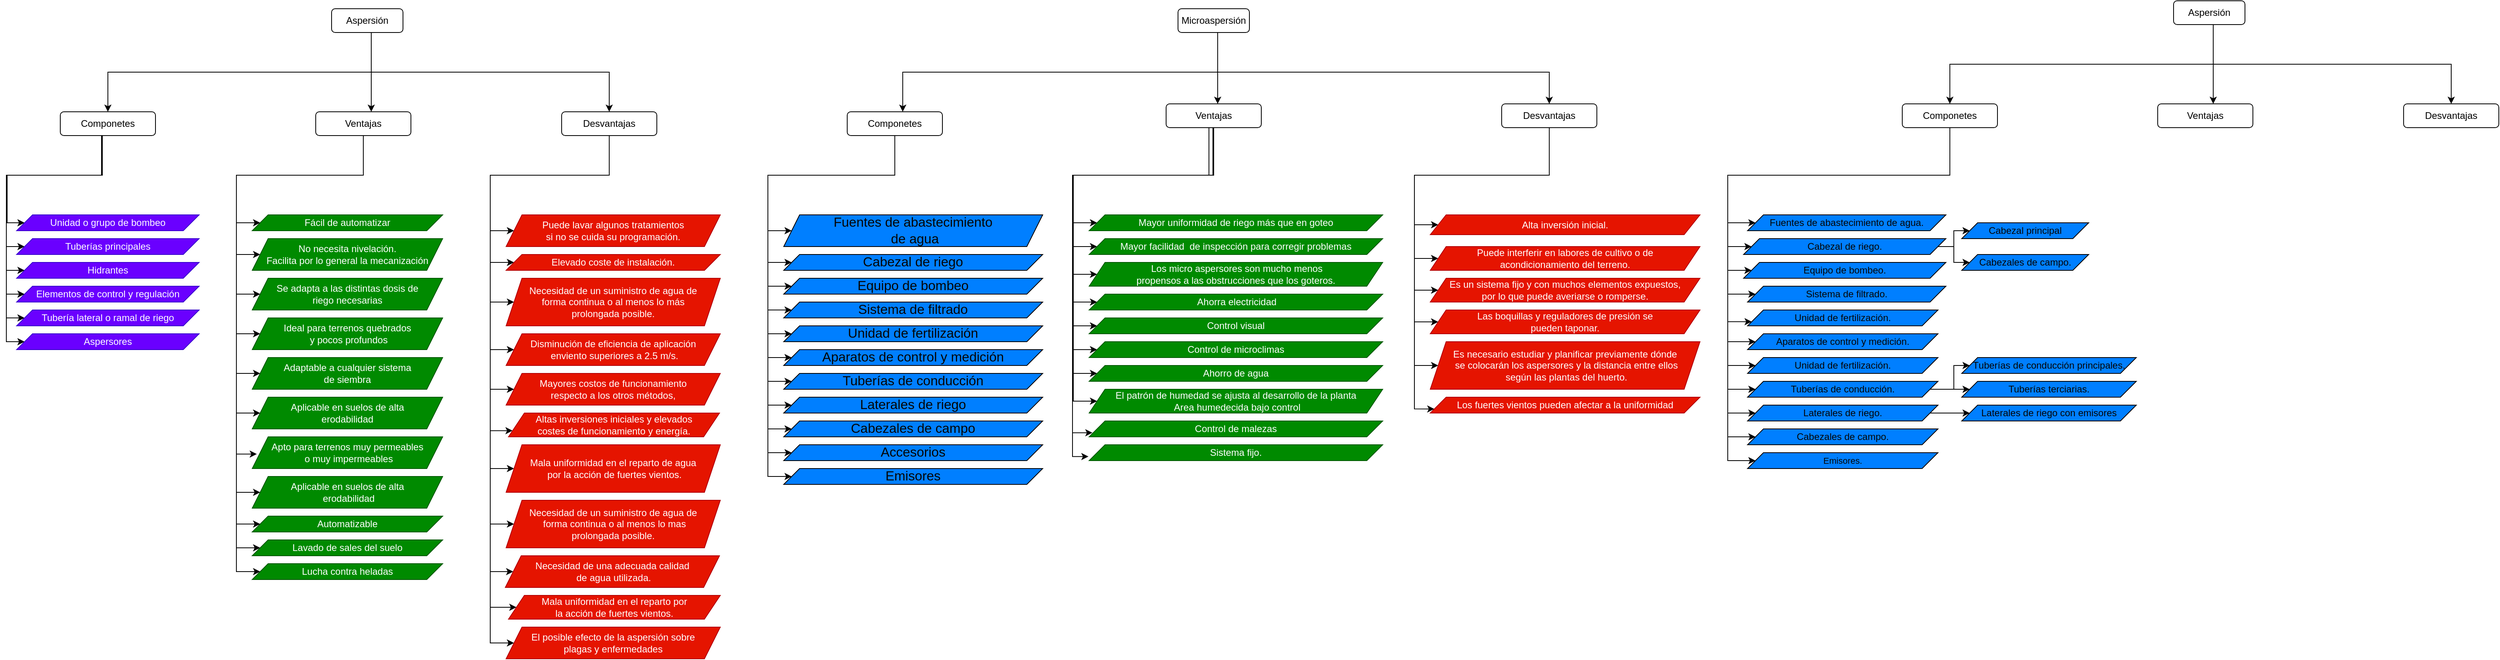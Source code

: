 <mxfile version="20.3.3" type="github">
  <diagram id="nhZoGWwR1IvOvr1_NBgF" name="Página-1">
    <mxGraphModel dx="4299" dy="2028" grid="1" gridSize="10" guides="1" tooltips="1" connect="1" arrows="1" fold="1" page="1" pageScale="1" pageWidth="827" pageHeight="1169" math="0" shadow="0">
      <root>
        <mxCell id="0" />
        <mxCell id="1" parent="0" />
        <mxCell id="qKnDwFsR7MboEiUSUj4H-58" value="" style="group" parent="1" vertex="1" connectable="0">
          <mxGeometry x="-770" y="260" width="900" height="820" as="geometry" />
        </mxCell>
        <mxCell id="ITRbSTz_eIRVhaSHHSQH-1" value="&lt;span&gt;&lt;span data-dobid=&quot;hdw&quot;&gt;Aspersión&lt;/span&gt;&lt;/span&gt;" style="rounded=1;whiteSpace=wrap;html=1;" parent="qKnDwFsR7MboEiUSUj4H-58" vertex="1">
          <mxGeometry x="410" width="90" height="30" as="geometry" />
        </mxCell>
        <mxCell id="ITRbSTz_eIRVhaSHHSQH-29" style="edgeStyle=orthogonalEdgeStyle;rounded=0;orthogonalLoop=1;jettySize=auto;html=1;" parent="qKnDwFsR7MboEiUSUj4H-58" target="ITRbSTz_eIRVhaSHHSQH-27" edge="1">
          <mxGeometry relative="1" as="geometry">
            <Array as="points">
              <mxPoint x="120" y="210" />
              <mxPoint y="210" />
              <mxPoint y="390" />
            </Array>
            <mxPoint x="120.034" y="135" as="sourcePoint" />
          </mxGeometry>
        </mxCell>
        <mxCell id="ITRbSTz_eIRVhaSHHSQH-31" style="edgeStyle=orthogonalEdgeStyle;rounded=0;orthogonalLoop=1;jettySize=auto;html=1;entryX=0;entryY=0.5;entryDx=0;entryDy=0;" parent="qKnDwFsR7MboEiUSUj4H-58" target="ITRbSTz_eIRVhaSHHSQH-24" edge="1">
          <mxGeometry relative="1" as="geometry">
            <Array as="points">
              <mxPoint x="121" y="210" />
              <mxPoint x="1" y="210" />
              <mxPoint x="1" y="270" />
            </Array>
            <mxPoint x="121" y="140" as="sourcePoint" />
            <mxPoint x="31" y="250" as="targetPoint" />
          </mxGeometry>
        </mxCell>
        <mxCell id="ITRbSTz_eIRVhaSHHSQH-33" style="edgeStyle=orthogonalEdgeStyle;rounded=0;orthogonalLoop=1;jettySize=auto;html=1;entryX=0;entryY=0.5;entryDx=0;entryDy=0;" parent="qKnDwFsR7MboEiUSUj4H-58" target="ITRbSTz_eIRVhaSHHSQH-25" edge="1">
          <mxGeometry relative="1" as="geometry">
            <Array as="points">
              <mxPoint x="120" y="210" />
              <mxPoint y="210" />
              <mxPoint y="300" />
            </Array>
            <mxPoint x="120.034" y="135" as="sourcePoint" />
          </mxGeometry>
        </mxCell>
        <mxCell id="ITRbSTz_eIRVhaSHHSQH-34" style="edgeStyle=orthogonalEdgeStyle;rounded=0;orthogonalLoop=1;jettySize=auto;html=1;entryX=0;entryY=0.5;entryDx=0;entryDy=0;" parent="qKnDwFsR7MboEiUSUj4H-58" target="ITRbSTz_eIRVhaSHHSQH-28" edge="1">
          <mxGeometry relative="1" as="geometry">
            <Array as="points">
              <mxPoint x="120" y="210" />
              <mxPoint y="210" />
              <mxPoint y="330" />
            </Array>
            <mxPoint x="120.034" y="135" as="sourcePoint" />
          </mxGeometry>
        </mxCell>
        <mxCell id="ITRbSTz_eIRVhaSHHSQH-35" style="edgeStyle=orthogonalEdgeStyle;rounded=0;orthogonalLoop=1;jettySize=auto;html=1;entryX=0;entryY=0.5;entryDx=0;entryDy=0;" parent="qKnDwFsR7MboEiUSUj4H-58" target="ITRbSTz_eIRVhaSHHSQH-26" edge="1">
          <mxGeometry relative="1" as="geometry">
            <Array as="points">
              <mxPoint x="120" y="210" />
              <mxPoint y="210" />
              <mxPoint y="360" />
            </Array>
            <mxPoint x="120.034" y="135" as="sourcePoint" />
          </mxGeometry>
        </mxCell>
        <mxCell id="ITRbSTz_eIRVhaSHHSQH-37" style="edgeStyle=orthogonalEdgeStyle;rounded=0;orthogonalLoop=1;jettySize=auto;html=1;entryX=0;entryY=0.5;entryDx=0;entryDy=0;" parent="qKnDwFsR7MboEiUSUj4H-58" target="ITRbSTz_eIRVhaSHHSQH-22" edge="1">
          <mxGeometry relative="1" as="geometry">
            <Array as="points">
              <mxPoint x="120" y="210" />
              <mxPoint y="210" />
              <mxPoint y="420" />
            </Array>
            <mxPoint x="120.034" y="135" as="sourcePoint" />
          </mxGeometry>
        </mxCell>
        <mxCell id="ITRbSTz_eIRVhaSHHSQH-2" value="Componetes" style="whiteSpace=wrap;html=1;rounded=1;" parent="qKnDwFsR7MboEiUSUj4H-58" vertex="1">
          <mxGeometry x="68" y="130" width="120" height="30" as="geometry" />
        </mxCell>
        <mxCell id="qKnDwFsR7MboEiUSUj4H-19" style="edgeStyle=orthogonalEdgeStyle;rounded=0;orthogonalLoop=1;jettySize=auto;html=1;fontFamily=Helvetica;" parent="qKnDwFsR7MboEiUSUj4H-58" source="ITRbSTz_eIRVhaSHHSQH-1" target="ITRbSTz_eIRVhaSHHSQH-2" edge="1">
          <mxGeometry relative="1" as="geometry">
            <Array as="points">
              <mxPoint x="460" y="80" />
              <mxPoint x="128" y="80" />
            </Array>
          </mxGeometry>
        </mxCell>
        <mxCell id="cqa5lHVVIa8OTOIeq-iy-11" style="edgeStyle=orthogonalEdgeStyle;rounded=0;orthogonalLoop=1;jettySize=auto;html=1;entryX=0;entryY=0.5;entryDx=0;entryDy=0;exitX=0.5;exitY=1;exitDx=0;exitDy=0;" parent="qKnDwFsR7MboEiUSUj4H-58" source="ITRbSTz_eIRVhaSHHSQH-6" edge="1">
          <mxGeometry relative="1" as="geometry">
            <Array as="points">
              <mxPoint x="450" y="210" />
              <mxPoint x="290" y="210" />
              <mxPoint x="290" y="310" />
            </Array>
            <mxPoint x="375" y="135" as="sourcePoint" />
            <mxPoint x="320" y="310" as="targetPoint" />
          </mxGeometry>
        </mxCell>
        <mxCell id="ITRbSTz_eIRVhaSHHSQH-6" value="Ventajas" style="whiteSpace=wrap;html=1;rounded=1;" parent="qKnDwFsR7MboEiUSUj4H-58" vertex="1">
          <mxGeometry x="390" y="130" width="120" height="30" as="geometry" />
        </mxCell>
        <mxCell id="ITRbSTz_eIRVhaSHHSQH-7" value="" style="edgeStyle=orthogonalEdgeStyle;rounded=0;orthogonalLoop=1;jettySize=auto;html=1;" parent="qKnDwFsR7MboEiUSUj4H-58" source="ITRbSTz_eIRVhaSHHSQH-1" target="ITRbSTz_eIRVhaSHHSQH-6" edge="1">
          <mxGeometry relative="1" as="geometry">
            <Array as="points">
              <mxPoint x="460" y="40" />
              <mxPoint x="460" y="40" />
            </Array>
          </mxGeometry>
        </mxCell>
        <mxCell id="qKnDwFsR7MboEiUSUj4H-37" style="edgeStyle=orthogonalEdgeStyle;rounded=0;orthogonalLoop=1;jettySize=auto;html=1;entryX=0;entryY=0.5;entryDx=0;entryDy=0;fontFamily=Helvetica;fontSize=12;" parent="qKnDwFsR7MboEiUSUj4H-58" target="qKnDwFsR7MboEiUSUj4H-23" edge="1">
          <mxGeometry relative="1" as="geometry">
            <mxPoint x="760" y="170" as="sourcePoint" />
            <Array as="points">
              <mxPoint x="760" y="210" />
              <mxPoint x="610" y="210" />
              <mxPoint x="610" y="800" />
            </Array>
          </mxGeometry>
        </mxCell>
        <mxCell id="qKnDwFsR7MboEiUSUj4H-38" style="edgeStyle=orthogonalEdgeStyle;rounded=0;orthogonalLoop=1;jettySize=auto;html=1;entryX=0;entryY=0.5;entryDx=0;entryDy=0;fontFamily=Helvetica;fontSize=12;" parent="qKnDwFsR7MboEiUSUj4H-58" target="qKnDwFsR7MboEiUSUj4H-20" edge="1">
          <mxGeometry relative="1" as="geometry">
            <mxPoint x="760" y="170" as="sourcePoint" />
            <Array as="points">
              <mxPoint x="760" y="210" />
              <mxPoint x="610" y="210" />
              <mxPoint x="610" y="755" />
            </Array>
          </mxGeometry>
        </mxCell>
        <mxCell id="qKnDwFsR7MboEiUSUj4H-39" style="edgeStyle=orthogonalEdgeStyle;rounded=0;orthogonalLoop=1;jettySize=auto;html=1;entryX=0;entryY=0.5;entryDx=0;entryDy=0;fontFamily=Helvetica;fontSize=12;" parent="qKnDwFsR7MboEiUSUj4H-58" target="qKnDwFsR7MboEiUSUj4H-24" edge="1">
          <mxGeometry relative="1" as="geometry">
            <mxPoint x="760" y="170" as="sourcePoint" />
            <Array as="points">
              <mxPoint x="760" y="210" />
              <mxPoint x="610" y="210" />
              <mxPoint x="610" y="710" />
            </Array>
          </mxGeometry>
        </mxCell>
        <mxCell id="qKnDwFsR7MboEiUSUj4H-45" style="edgeStyle=orthogonalEdgeStyle;rounded=0;orthogonalLoop=1;jettySize=auto;html=1;entryX=0;entryY=0.5;entryDx=0;entryDy=0;fontFamily=Helvetica;fontSize=12;" parent="qKnDwFsR7MboEiUSUj4H-58" target="qKnDwFsR7MboEiUSUj4H-29" edge="1">
          <mxGeometry relative="1" as="geometry">
            <mxPoint x="760" y="170" as="sourcePoint" />
            <Array as="points">
              <mxPoint x="760" y="210" />
              <mxPoint x="610" y="210" />
              <mxPoint x="610" y="370" />
            </Array>
          </mxGeometry>
        </mxCell>
        <mxCell id="qKnDwFsR7MboEiUSUj4H-46" style="edgeStyle=orthogonalEdgeStyle;rounded=0;orthogonalLoop=1;jettySize=auto;html=1;entryX=0;entryY=0.5;entryDx=0;entryDy=0;fontFamily=Helvetica;fontSize=12;" parent="qKnDwFsR7MboEiUSUj4H-58" target="qKnDwFsR7MboEiUSUj4H-31" edge="1">
          <mxGeometry relative="1" as="geometry">
            <mxPoint x="760" y="170" as="sourcePoint" />
            <Array as="points">
              <mxPoint x="760" y="210" />
              <mxPoint x="610" y="210" />
              <mxPoint x="610" y="320" />
            </Array>
          </mxGeometry>
        </mxCell>
        <mxCell id="qKnDwFsR7MboEiUSUj4H-47" style="edgeStyle=orthogonalEdgeStyle;rounded=0;orthogonalLoop=1;jettySize=auto;html=1;entryX=0;entryY=0.5;entryDx=0;entryDy=0;fontFamily=Helvetica;fontSize=12;" parent="qKnDwFsR7MboEiUSUj4H-58" target="qKnDwFsR7MboEiUSUj4H-21" edge="1">
          <mxGeometry relative="1" as="geometry">
            <mxPoint x="760" y="170" as="sourcePoint" />
            <Array as="points">
              <mxPoint x="760" y="210" />
              <mxPoint x="610" y="210" />
              <mxPoint x="610" y="280" />
            </Array>
          </mxGeometry>
        </mxCell>
        <mxCell id="qKnDwFsR7MboEiUSUj4H-50" style="edgeStyle=orthogonalEdgeStyle;rounded=0;orthogonalLoop=1;jettySize=auto;html=1;entryX=0;entryY=0.5;entryDx=0;entryDy=0;fontFamily=Helvetica;fontSize=12;fontColor=#050505;" parent="qKnDwFsR7MboEiUSUj4H-58" target="qKnDwFsR7MboEiUSUj4H-30" edge="1">
          <mxGeometry relative="1" as="geometry">
            <mxPoint x="760" y="170" as="sourcePoint" />
            <Array as="points">
              <mxPoint x="760" y="210" />
              <mxPoint x="610" y="210" />
              <mxPoint x="610" y="480" />
            </Array>
          </mxGeometry>
        </mxCell>
        <mxCell id="qKnDwFsR7MboEiUSUj4H-51" style="edgeStyle=orthogonalEdgeStyle;rounded=0;orthogonalLoop=1;jettySize=auto;html=1;entryX=0;entryY=0.75;entryDx=0;entryDy=0;fontFamily=Helvetica;fontSize=12;fontColor=#050505;" parent="qKnDwFsR7MboEiUSUj4H-58" target="qKnDwFsR7MboEiUSUj4H-28" edge="1">
          <mxGeometry relative="1" as="geometry">
            <mxPoint x="760" y="170" as="sourcePoint" />
            <Array as="points">
              <mxPoint x="760" y="210" />
              <mxPoint x="610" y="210" />
              <mxPoint x="610" y="532" />
            </Array>
          </mxGeometry>
        </mxCell>
        <mxCell id="qKnDwFsR7MboEiUSUj4H-52" style="edgeStyle=orthogonalEdgeStyle;rounded=0;orthogonalLoop=1;jettySize=auto;html=1;entryX=0;entryY=0.5;entryDx=0;entryDy=0;fontFamily=Helvetica;fontSize=12;fontColor=#050505;" parent="qKnDwFsR7MboEiUSUj4H-58" target="qKnDwFsR7MboEiUSUj4H-27" edge="1">
          <mxGeometry relative="1" as="geometry">
            <mxPoint x="760" y="170" as="sourcePoint" />
            <Array as="points">
              <mxPoint x="760" y="210" />
              <mxPoint x="610" y="210" />
              <mxPoint x="610" y="580" />
            </Array>
          </mxGeometry>
        </mxCell>
        <mxCell id="qKnDwFsR7MboEiUSUj4H-53" style="edgeStyle=orthogonalEdgeStyle;rounded=0;orthogonalLoop=1;jettySize=auto;html=1;entryX=0;entryY=0.5;entryDx=0;entryDy=0;fontFamily=Helvetica;fontSize=12;fontColor=#050505;" parent="qKnDwFsR7MboEiUSUj4H-58" target="qKnDwFsR7MboEiUSUj4H-25" edge="1">
          <mxGeometry relative="1" as="geometry">
            <mxPoint x="760" y="170" as="sourcePoint" />
            <Array as="points">
              <mxPoint x="760" y="210" />
              <mxPoint x="610" y="210" />
              <mxPoint x="610" y="650" />
            </Array>
          </mxGeometry>
        </mxCell>
        <mxCell id="qKnDwFsR7MboEiUSUj4H-57" style="edgeStyle=orthogonalEdgeStyle;rounded=0;orthogonalLoop=1;jettySize=auto;html=1;entryX=0;entryY=0.5;entryDx=0;entryDy=0;fontFamily=Helvetica;fontSize=12;fontColor=#050505;" parent="qKnDwFsR7MboEiUSUj4H-58" target="qKnDwFsR7MboEiUSUj4H-26" edge="1">
          <mxGeometry relative="1" as="geometry">
            <mxPoint x="760" y="160" as="sourcePoint" />
            <Array as="points">
              <mxPoint x="760" y="210" />
              <mxPoint x="610" y="210" />
              <mxPoint x="610" y="430" />
            </Array>
          </mxGeometry>
        </mxCell>
        <mxCell id="ITRbSTz_eIRVhaSHHSQH-8" value="Desvantajas" style="whiteSpace=wrap;html=1;rounded=1;" parent="qKnDwFsR7MboEiUSUj4H-58" vertex="1">
          <mxGeometry x="700" y="130" width="120" height="30" as="geometry" />
        </mxCell>
        <mxCell id="ITRbSTz_eIRVhaSHHSQH-9" value="" style="edgeStyle=orthogonalEdgeStyle;rounded=0;orthogonalLoop=1;jettySize=auto;html=1;" parent="qKnDwFsR7MboEiUSUj4H-58" source="ITRbSTz_eIRVhaSHHSQH-1" target="ITRbSTz_eIRVhaSHHSQH-8" edge="1">
          <mxGeometry relative="1" as="geometry">
            <Array as="points">
              <mxPoint x="460" y="80" />
              <mxPoint x="760" y="80" />
            </Array>
          </mxGeometry>
        </mxCell>
        <mxCell id="ITRbSTz_eIRVhaSHHSQH-22" value="Aspersores" style="shape=parallelogram;perimeter=parallelogramPerimeter;whiteSpace=wrap;html=1;fixedSize=1;fillColor=#6a00ff;fontColor=#ffffff;strokeColor=#3700CC;" parent="qKnDwFsR7MboEiUSUj4H-58" vertex="1">
          <mxGeometry x="13" y="410" width="230" height="20" as="geometry" />
        </mxCell>
        <mxCell id="ITRbSTz_eIRVhaSHHSQH-24" value="Unidad o grupo de bombeo &lt;br&gt;" style="shape=parallelogram;perimeter=parallelogramPerimeter;whiteSpace=wrap;html=1;fixedSize=1;fillColor=#6a00ff;strokeColor=#3700CC;fontColor=#ffffff;" parent="qKnDwFsR7MboEiUSUj4H-58" vertex="1">
          <mxGeometry x="13" y="260" width="230" height="20" as="geometry" />
        </mxCell>
        <mxCell id="ITRbSTz_eIRVhaSHHSQH-25" value="Tuberías principales&lt;br&gt;" style="shape=parallelogram;perimeter=parallelogramPerimeter;whiteSpace=wrap;html=1;fixedSize=1;fillColor=#6a00ff;strokeColor=#3700CC;fontColor=#ffffff;" parent="qKnDwFsR7MboEiUSUj4H-58" vertex="1">
          <mxGeometry x="13" y="290" width="230" height="20" as="geometry" />
        </mxCell>
        <mxCell id="ITRbSTz_eIRVhaSHHSQH-26" value="Elementos de control y regulación" style="shape=parallelogram;perimeter=parallelogramPerimeter;whiteSpace=wrap;html=1;fixedSize=1;fillColor=#6a00ff;fontColor=#ffffff;strokeColor=#3700CC;" parent="qKnDwFsR7MboEiUSUj4H-58" vertex="1">
          <mxGeometry x="13" y="350" width="230" height="20" as="geometry" />
        </mxCell>
        <mxCell id="ITRbSTz_eIRVhaSHHSQH-27" value="Tubería lateral o ramal de riego&lt;br&gt;" style="shape=parallelogram;perimeter=parallelogramPerimeter;whiteSpace=wrap;html=1;fixedSize=1;fillColor=#6a00ff;fontColor=#ffffff;strokeColor=#3700CC;" parent="qKnDwFsR7MboEiUSUj4H-58" vertex="1">
          <mxGeometry x="13" y="380" width="230" height="20" as="geometry" />
        </mxCell>
        <mxCell id="ITRbSTz_eIRVhaSHHSQH-28" value="Hidrantes&lt;br&gt;" style="shape=parallelogram;perimeter=parallelogramPerimeter;whiteSpace=wrap;html=1;fixedSize=1;fillColor=#6a00ff;strokeColor=#3700CC;fontColor=#ffffff;" parent="qKnDwFsR7MboEiUSUj4H-58" vertex="1">
          <mxGeometry x="13" y="320" width="230" height="20" as="geometry" />
        </mxCell>
        <mxCell id="cqa5lHVVIa8OTOIeq-iy-6" value="Fácil de automatizar&lt;br&gt;" style="shape=parallelogram;perimeter=parallelogramPerimeter;whiteSpace=wrap;html=1;fixedSize=1;fillColor=#008a00;strokeColor=#005700;fontColor=#ffffff;" parent="qKnDwFsR7MboEiUSUj4H-58" vertex="1">
          <mxGeometry x="310" y="260" width="240" height="20" as="geometry" />
        </mxCell>
        <mxCell id="cqa5lHVVIa8OTOIeq-iy-13" style="edgeStyle=orthogonalEdgeStyle;rounded=0;orthogonalLoop=1;jettySize=auto;html=1;entryX=0;entryY=0.5;entryDx=0;entryDy=0;" parent="qKnDwFsR7MboEiUSUj4H-58" source="ITRbSTz_eIRVhaSHHSQH-6" target="cqa5lHVVIa8OTOIeq-iy-6" edge="1">
          <mxGeometry relative="1" as="geometry">
            <Array as="points">
              <mxPoint x="450" y="210" />
              <mxPoint x="290" y="210" />
              <mxPoint x="290" y="270" />
            </Array>
          </mxGeometry>
        </mxCell>
        <mxCell id="cqa5lHVVIa8OTOIeq-iy-9" value="&lt;div&gt;No necesita nivelación. &lt;br&gt;&lt;/div&gt;&lt;div&gt;Facilita por lo general la mecanización&lt;/div&gt;" style="shape=parallelogram;perimeter=parallelogramPerimeter;whiteSpace=wrap;html=1;fixedSize=1;fillColor=#008a00;strokeColor=#005700;fontColor=#ffffff;" parent="qKnDwFsR7MboEiUSUj4H-58" vertex="1">
          <mxGeometry x="310" y="290" width="240" height="40" as="geometry" />
        </mxCell>
        <mxCell id="cqa5lHVVIa8OTOIeq-iy-15" value="&lt;div&gt;Se adapta a las distintas dosis de &lt;br&gt;&lt;/div&gt;&lt;div&gt;riego necesarias&lt;/div&gt;" style="shape=parallelogram;perimeter=parallelogramPerimeter;whiteSpace=wrap;html=1;fixedSize=1;fillColor=#008a00;strokeColor=#005700;fontColor=#ffffff;" parent="qKnDwFsR7MboEiUSUj4H-58" vertex="1">
          <mxGeometry x="310" y="340" width="240" height="40" as="geometry" />
        </mxCell>
        <mxCell id="qKnDwFsR7MboEiUSUj4H-9" style="edgeStyle=orthogonalEdgeStyle;rounded=0;orthogonalLoop=1;jettySize=auto;html=1;entryX=0;entryY=0.5;entryDx=0;entryDy=0;fontFamily=Helvetica;" parent="qKnDwFsR7MboEiUSUj4H-58" source="ITRbSTz_eIRVhaSHHSQH-6" target="cqa5lHVVIa8OTOIeq-iy-15" edge="1">
          <mxGeometry relative="1" as="geometry">
            <Array as="points">
              <mxPoint x="450" y="210" />
              <mxPoint x="290" y="210" />
              <mxPoint x="290" y="360" />
            </Array>
          </mxGeometry>
        </mxCell>
        <mxCell id="cqa5lHVVIa8OTOIeq-iy-16" value="&lt;p style=&quot;line-height: 1;&quot;&gt;&lt;/p&gt;&lt;div align=&quot;center&quot;&gt;&lt;font style=&quot;font-size: 12px;&quot;&gt;&lt;span dir=&quot;ltr&quot; role=&quot;presentation&quot; style=&quot;left: 81.184px; top: 127.466px; transform: scaleX(0.697);&quot;&gt;Ideal para terrenos quebrados&lt;/span&gt;&lt;/font&gt;&lt;/div&gt;&lt;div align=&quot;center&quot;&gt;&lt;font style=&quot;font-size: 12px;&quot;&gt;&lt;span dir=&quot;ltr&quot; role=&quot;presentation&quot; style=&quot;left: 81.184px; top: 127.466px; transform: scaleX(0.697);&quot;&gt;&amp;nbsp;y pocos&lt;/span&gt; &lt;span dir=&quot;ltr&quot; role=&quot;presentation&quot; style=&quot;left: 81.184px; top: 168.77px; transform: scaleX(0.667);&quot;&gt;profundos&lt;/span&gt;&lt;/font&gt;&lt;/div&gt;&lt;p&gt;&lt;/p&gt;" style="shape=parallelogram;perimeter=parallelogramPerimeter;whiteSpace=wrap;html=1;fixedSize=1;fillColor=#008a00;strokeColor=#005700;fontColor=#ffffff;align=center;" parent="qKnDwFsR7MboEiUSUj4H-58" vertex="1">
          <mxGeometry x="310" y="390" width="240" height="40" as="geometry" />
        </mxCell>
        <mxCell id="qKnDwFsR7MboEiUSUj4H-10" style="edgeStyle=orthogonalEdgeStyle;rounded=0;orthogonalLoop=1;jettySize=auto;html=1;entryX=0;entryY=0.5;entryDx=0;entryDy=0;fontFamily=Helvetica;" parent="qKnDwFsR7MboEiUSUj4H-58" source="ITRbSTz_eIRVhaSHHSQH-6" target="cqa5lHVVIa8OTOIeq-iy-16" edge="1">
          <mxGeometry relative="1" as="geometry">
            <Array as="points">
              <mxPoint x="450" y="210" />
              <mxPoint x="290" y="210" />
              <mxPoint x="290" y="410" />
            </Array>
          </mxGeometry>
        </mxCell>
        <mxCell id="cqa5lHVVIa8OTOIeq-iy-17" value="&lt;font style=&quot;font-size: 12px;&quot;&gt;&lt;span dir=&quot;ltr&quot; role=&quot;presentation&quot; style=&quot;left: 81.184px; top: 219.224px; transform: scaleX(0.703);&quot;&gt;Adaptable a cualquier sistema &lt;br&gt;&lt;/span&gt;&lt;/font&gt;&lt;div&gt;&lt;font style=&quot;font-size: 12px;&quot;&gt;&lt;span dir=&quot;ltr&quot; role=&quot;presentation&quot; style=&quot;left: 81.184px; top: 219.224px; transform: scaleX(0.703);&quot;&gt;de siembra&lt;/span&gt;&lt;/font&gt;&lt;/div&gt;" style="shape=parallelogram;perimeter=parallelogramPerimeter;whiteSpace=wrap;html=1;fixedSize=1;fillColor=#008a00;strokeColor=#005700;fontColor=#ffffff;fontFamily=Helvetica;" parent="qKnDwFsR7MboEiUSUj4H-58" vertex="1">
          <mxGeometry x="310" y="440" width="240" height="40" as="geometry" />
        </mxCell>
        <mxCell id="qKnDwFsR7MboEiUSUj4H-11" style="edgeStyle=orthogonalEdgeStyle;rounded=0;orthogonalLoop=1;jettySize=auto;html=1;entryX=0;entryY=0.5;entryDx=0;entryDy=0;fontFamily=Helvetica;" parent="qKnDwFsR7MboEiUSUj4H-58" source="ITRbSTz_eIRVhaSHHSQH-6" target="cqa5lHVVIa8OTOIeq-iy-17" edge="1">
          <mxGeometry relative="1" as="geometry">
            <Array as="points">
              <mxPoint x="450" y="210" />
              <mxPoint x="290" y="210" />
              <mxPoint x="290" y="460" />
            </Array>
          </mxGeometry>
        </mxCell>
        <mxCell id="cqa5lHVVIa8OTOIeq-iy-18" value="&lt;font style=&quot;font-size: 12px;&quot;&gt;&lt;font style=&quot;font-size: 12px;&quot;&gt;&lt;span dir=&quot;ltr&quot; role=&quot;presentation&quot; style=&quot;left: 81.184px; top: 269.677px; transform: scaleX(0.667);&quot;&gt;Aplicable en suelos de alta&lt;/span&gt;&lt;/font&gt;&lt;/font&gt;&lt;div&gt;&lt;font style=&quot;font-size: 12px;&quot;&gt;&lt;font style=&quot;font-size: 12px;&quot;&gt;&lt;span dir=&quot;ltr&quot; role=&quot;presentation&quot; style=&quot;left: 81.184px; top: 269.677px; transform: scaleX(0.667);&quot;&gt;erodabilidad&lt;/span&gt;&lt;/font&gt;&lt;/font&gt;&lt;/div&gt;" style="shape=parallelogram;perimeter=parallelogramPerimeter;whiteSpace=wrap;html=1;fixedSize=1;fillColor=#008a00;strokeColor=#005700;fontColor=#ffffff;fontFamily=Helvetica;" parent="qKnDwFsR7MboEiUSUj4H-58" vertex="1">
          <mxGeometry x="310" y="490" width="240" height="40" as="geometry" />
        </mxCell>
        <mxCell id="qKnDwFsR7MboEiUSUj4H-12" style="edgeStyle=orthogonalEdgeStyle;rounded=0;orthogonalLoop=1;jettySize=auto;html=1;entryX=0;entryY=0.5;entryDx=0;entryDy=0;fontFamily=Helvetica;" parent="qKnDwFsR7MboEiUSUj4H-58" source="ITRbSTz_eIRVhaSHHSQH-6" target="cqa5lHVVIa8OTOIeq-iy-18" edge="1">
          <mxGeometry relative="1" as="geometry">
            <Array as="points">
              <mxPoint x="450" y="210" />
              <mxPoint x="290" y="210" />
              <mxPoint x="290" y="510" />
            </Array>
          </mxGeometry>
        </mxCell>
        <mxCell id="cqa5lHVVIa8OTOIeq-iy-19" value="&lt;div&gt;&lt;font style=&quot;font-size: 12px;&quot;&gt;&lt;span dir=&quot;ltr&quot; role=&quot;presentation&quot; style=&quot;left: 81.184px; top: 320.166px; transform: scaleX(0.742);&quot;&gt;Apto para terrenos muy permeables&lt;/span&gt;&lt;/font&gt;&lt;/div&gt;&lt;div&gt;&lt;font style=&quot;font-size: 12px;&quot;&gt;&lt;span dir=&quot;ltr&quot; role=&quot;presentation&quot; style=&quot;left: 81.184px; top: 320.166px; transform: scaleX(0.742);&quot;&gt;&amp;nbsp;o muy&lt;/span&gt;&lt;/font&gt;&lt;font style=&quot;font-size: 12px;&quot;&gt;&lt;span dir=&quot;ltr&quot; role=&quot;presentation&quot; style=&quot;left: 81.184px; top: 361.446px; transform: scaleX(0.805);&quot;&gt; impermeables&lt;/span&gt;&lt;/font&gt;&lt;br&gt;&lt;/div&gt;" style="shape=parallelogram;perimeter=parallelogramPerimeter;whiteSpace=wrap;html=1;fixedSize=1;fillColor=#008a00;strokeColor=#005700;fontColor=#ffffff;fontFamily=Helvetica;" parent="qKnDwFsR7MboEiUSUj4H-58" vertex="1">
          <mxGeometry x="310" y="540" width="240" height="40" as="geometry" />
        </mxCell>
        <mxCell id="qKnDwFsR7MboEiUSUj4H-13" style="edgeStyle=orthogonalEdgeStyle;rounded=0;orthogonalLoop=1;jettySize=auto;html=1;entryX=0.024;entryY=0.543;entryDx=0;entryDy=0;entryPerimeter=0;fontFamily=Helvetica;" parent="qKnDwFsR7MboEiUSUj4H-58" source="ITRbSTz_eIRVhaSHHSQH-6" target="cqa5lHVVIa8OTOIeq-iy-19" edge="1">
          <mxGeometry relative="1" as="geometry">
            <Array as="points">
              <mxPoint x="450" y="210" />
              <mxPoint x="290" y="210" />
              <mxPoint x="290" y="562" />
            </Array>
          </mxGeometry>
        </mxCell>
        <mxCell id="cqa5lHVVIa8OTOIeq-iy-20" value="&lt;div&gt;&lt;font style=&quot;font-size: 12px;&quot;&gt;&lt;font style=&quot;font-size: 12px;&quot;&gt;&lt;span dir=&quot;ltr&quot; role=&quot;presentation&quot; style=&quot;left: 81.184px; top: 269.677px; transform: scaleX(0.667);&quot;&gt;Aplicable en suelos de alta&lt;/span&gt;&lt;/font&gt;&lt;/font&gt;&lt;/div&gt;&lt;div&gt;&lt;font style=&quot;font-size: 12px;&quot;&gt;&lt;font style=&quot;font-size: 12px;&quot;&gt;&lt;span dir=&quot;ltr&quot; role=&quot;presentation&quot; style=&quot;left: 81.184px; top: 269.677px; transform: scaleX(0.667);&quot;&gt;&amp;nbsp;erodabilidad&lt;/span&gt;&lt;/font&gt;&lt;/font&gt;&lt;/div&gt;" style="shape=parallelogram;perimeter=parallelogramPerimeter;whiteSpace=wrap;html=1;fixedSize=1;fillColor=#008a00;strokeColor=#005700;fontColor=#ffffff;fontFamily=Helvetica;" parent="qKnDwFsR7MboEiUSUj4H-58" vertex="1">
          <mxGeometry x="310" y="590" width="240" height="40" as="geometry" />
        </mxCell>
        <mxCell id="qKnDwFsR7MboEiUSUj4H-14" style="edgeStyle=orthogonalEdgeStyle;rounded=0;orthogonalLoop=1;jettySize=auto;html=1;entryX=0;entryY=0.5;entryDx=0;entryDy=0;fontFamily=Helvetica;" parent="qKnDwFsR7MboEiUSUj4H-58" source="ITRbSTz_eIRVhaSHHSQH-6" target="cqa5lHVVIa8OTOIeq-iy-20" edge="1">
          <mxGeometry relative="1" as="geometry">
            <Array as="points">
              <mxPoint x="450" y="210" />
              <mxPoint x="290" y="210" />
              <mxPoint x="290" y="610" />
            </Array>
          </mxGeometry>
        </mxCell>
        <mxCell id="cqa5lHVVIa8OTOIeq-iy-21" value="&lt;font style=&quot;font-size: 12px;&quot;&gt;&lt;span dir=&quot;ltr&quot; role=&quot;presentation&quot; style=&quot;left: 81.184px; top: 512.832px; font-family: sans-serif; transform: scaleX(0.71);&quot;&gt;Lucha contra heladas&lt;/span&gt;&lt;/font&gt;" style="shape=parallelogram;perimeter=parallelogramPerimeter;whiteSpace=wrap;html=1;fixedSize=1;fillColor=#008a00;strokeColor=#005700;fontColor=#ffffff;" parent="qKnDwFsR7MboEiUSUj4H-58" vertex="1">
          <mxGeometry x="310" y="700" width="240" height="20" as="geometry" />
        </mxCell>
        <mxCell id="qKnDwFsR7MboEiUSUj4H-18" style="edgeStyle=orthogonalEdgeStyle;rounded=0;orthogonalLoop=1;jettySize=auto;html=1;entryX=0;entryY=0.5;entryDx=0;entryDy=0;fontFamily=Helvetica;" parent="qKnDwFsR7MboEiUSUj4H-58" source="ITRbSTz_eIRVhaSHHSQH-6" target="cqa5lHVVIa8OTOIeq-iy-21" edge="1">
          <mxGeometry relative="1" as="geometry">
            <Array as="points">
              <mxPoint x="450" y="210" />
              <mxPoint x="290" y="210" />
              <mxPoint x="290" y="710" />
            </Array>
          </mxGeometry>
        </mxCell>
        <mxCell id="cqa5lHVVIa8OTOIeq-iy-22" value="&lt;font style=&quot;font-size: 12px;&quot;&gt;&lt;span dir=&quot;ltr&quot; role=&quot;presentation&quot; style=&quot;left: 81.184px; top: 411.899px; transform: scaleX(0.753);&quot;&gt;Automatizable&lt;/span&gt;&lt;/font&gt;" style="shape=parallelogram;perimeter=parallelogramPerimeter;whiteSpace=wrap;html=1;fixedSize=1;fillColor=#008a00;strokeColor=#005700;fontColor=#ffffff;fontFamily=Helvetica;" parent="qKnDwFsR7MboEiUSUj4H-58" vertex="1">
          <mxGeometry x="310" y="640" width="240" height="20" as="geometry" />
        </mxCell>
        <mxCell id="qKnDwFsR7MboEiUSUj4H-15" style="edgeStyle=orthogonalEdgeStyle;rounded=0;orthogonalLoop=1;jettySize=auto;html=1;entryX=0;entryY=0.5;entryDx=0;entryDy=0;fontFamily=Helvetica;" parent="qKnDwFsR7MboEiUSUj4H-58" source="ITRbSTz_eIRVhaSHHSQH-6" target="cqa5lHVVIa8OTOIeq-iy-22" edge="1">
          <mxGeometry relative="1" as="geometry">
            <Array as="points">
              <mxPoint x="450" y="210" />
              <mxPoint x="290" y="210" />
              <mxPoint x="290" y="650" />
            </Array>
          </mxGeometry>
        </mxCell>
        <mxCell id="cqa5lHVVIa8OTOIeq-iy-23" value="&lt;font style=&quot;font-size: 12px;&quot;&gt;&lt;span dir=&quot;ltr&quot; role=&quot;presentation&quot; style=&quot;left: 81.184px; top: 462.377px; transform: scaleX(0.677);&quot;&gt;Lavado de sales del suelo&lt;/span&gt;&lt;/font&gt;&lt;br&gt;" style="shape=parallelogram;perimeter=parallelogramPerimeter;whiteSpace=wrap;html=1;fixedSize=1;fillColor=#008a00;strokeColor=#005700;fontColor=#ffffff;fontFamily=Helvetica;" parent="qKnDwFsR7MboEiUSUj4H-58" vertex="1">
          <mxGeometry x="310" y="670" width="240" height="20" as="geometry" />
        </mxCell>
        <mxCell id="qKnDwFsR7MboEiUSUj4H-17" style="edgeStyle=orthogonalEdgeStyle;rounded=0;orthogonalLoop=1;jettySize=auto;html=1;entryX=0;entryY=0.5;entryDx=0;entryDy=0;fontFamily=Helvetica;" parent="qKnDwFsR7MboEiUSUj4H-58" source="ITRbSTz_eIRVhaSHHSQH-6" target="cqa5lHVVIa8OTOIeq-iy-23" edge="1">
          <mxGeometry relative="1" as="geometry">
            <Array as="points">
              <mxPoint x="450" y="210" />
              <mxPoint x="290" y="210" />
              <mxPoint x="290" y="680" />
            </Array>
          </mxGeometry>
        </mxCell>
        <mxCell id="qKnDwFsR7MboEiUSUj4H-20" value="&lt;br&gt;&lt;div&gt;Mala uniformidad en el reparto por &lt;br&gt;&lt;/div&gt;&lt;div&gt;la acción de fuertes vientos.&lt;/div&gt;&lt;br&gt;" style="shape=parallelogram;perimeter=parallelogramPerimeter;whiteSpace=wrap;html=1;fixedSize=1;fontFamily=Helvetica;fillColor=#e51400;strokeColor=#B20000;fontColor=#ffffff;" parent="qKnDwFsR7MboEiUSUj4H-58" vertex="1">
          <mxGeometry x="633" y="740" width="267" height="30" as="geometry" />
        </mxCell>
        <mxCell id="qKnDwFsR7MboEiUSUj4H-21" value="&lt;div&gt;Puede lavar algunos tratamientos &lt;br&gt;&lt;/div&gt;&lt;div&gt;si no se cuida su programación.&lt;/div&gt;" style="shape=parallelogram;perimeter=parallelogramPerimeter;whiteSpace=wrap;html=1;fixedSize=1;fontFamily=Helvetica;fillColor=#e51400;fontColor=#ffffff;strokeColor=#B20000;" parent="qKnDwFsR7MboEiUSUj4H-58" vertex="1">
          <mxGeometry x="630" y="260" width="270" height="40" as="geometry" />
        </mxCell>
        <mxCell id="qKnDwFsR7MboEiUSUj4H-23" value="&lt;div&gt;&lt;font style=&quot;font-size: 12px;&quot;&gt;&lt;span id=&quot;page5R_mcid5&quot; class=&quot;markedContent&quot;&gt;&lt;span dir=&quot;ltr&quot; role=&quot;presentation&quot; style=&quot;left: 102.125px; top: 313.447px; transform: scaleX(0.681);&quot;&gt;El posible efecto de la aspersión sobre&lt;/span&gt;&lt;/span&gt;&lt;/font&gt;&lt;/div&gt;&lt;div&gt;&lt;font style=&quot;font-size: 12px;&quot;&gt;&lt;span id=&quot;page5R_mcid5&quot; class=&quot;markedContent&quot;&gt;&lt;span dir=&quot;ltr&quot; role=&quot;presentation&quot; style=&quot;left: 102.125px; top: 313.447px; transform: scaleX(0.681);&quot;&gt;plagas y enfermedades&lt;/span&gt;&lt;/span&gt;&lt;/font&gt;&lt;/div&gt;" style="shape=parallelogram;perimeter=parallelogramPerimeter;whiteSpace=wrap;html=1;fixedSize=1;fontFamily=Helvetica;fillColor=#e51400;strokeColor=#B20000;fontColor=#ffffff;" parent="qKnDwFsR7MboEiUSUj4H-58" vertex="1">
          <mxGeometry x="630" y="780" width="270" height="40" as="geometry" />
        </mxCell>
        <mxCell id="qKnDwFsR7MboEiUSUj4H-24" value="&lt;font style=&quot;font-size: 12px;&quot; face=&quot;Helvetica&quot;&gt;&lt;br&gt;&lt;/font&gt;&lt;div&gt;&lt;font style=&quot;font-size: 12px;&quot; face=&quot;Helvetica&quot;&gt;&lt;span id=&quot;page5R_mcid4&quot; class=&quot;markedContent&quot;&gt;&lt;span dir=&quot;ltr&quot; role=&quot;presentation&quot; style=&quot;left: 102.125px; top: 277.699px; transform: scaleX(0.695);&quot;&gt;Necesidad de una adecuada calidad&lt;/span&gt;&lt;/span&gt;&lt;/font&gt;&lt;/div&gt;&lt;div&gt;&lt;font style=&quot;font-size: 12px;&quot; face=&quot;Helvetica&quot;&gt;&lt;span id=&quot;page5R_mcid4&quot; class=&quot;markedContent&quot;&gt;&lt;span dir=&quot;ltr&quot; role=&quot;presentation&quot; style=&quot;left: 102.125px; top: 277.699px; transform: scaleX(0.695);&quot;&gt;&amp;nbsp;de agua utilizada.&lt;/span&gt;&lt;/span&gt;&lt;/font&gt;&lt;/div&gt;&lt;font style=&quot;font-size: 12px;&quot; face=&quot;Helvetica&quot;&gt;&lt;br&gt;&lt;/font&gt;" style="shape=parallelogram;perimeter=parallelogramPerimeter;whiteSpace=wrap;html=1;fixedSize=1;fontFamily=Helvetica;fillColor=#e51400;strokeColor=#B20000;fontColor=#ffffff;" parent="qKnDwFsR7MboEiUSUj4H-58" vertex="1">
          <mxGeometry x="629" y="690" width="270" height="40" as="geometry" />
        </mxCell>
        <mxCell id="qKnDwFsR7MboEiUSUj4H-25" value="&lt;div&gt;&lt;font style=&quot;font-size: 12px;&quot; face=&quot;Helvetica&quot;&gt;&lt;span id=&quot;page5R_mcid3&quot; class=&quot;markedContent&quot;&gt;&lt;font style=&quot;font-size: 12px;&quot;&gt;&lt;span dir=&quot;ltr&quot; role=&quot;presentation&quot; style=&quot;left: 102.125px; top: 218.515px; transform: scaleX(0.708);&quot;&gt;Necesidad de un suministro de agua de&lt;/span&gt;&lt;/font&gt;&lt;/span&gt;&lt;/font&gt;&lt;/div&gt;&lt;div&gt;&lt;font style=&quot;font-size: 12px;&quot; face=&quot;Helvetica&quot;&gt;&lt;span id=&quot;page5R_mcid3&quot; class=&quot;markedContent&quot;&gt;&lt;font style=&quot;font-size: 12px;&quot;&gt;&lt;span dir=&quot;ltr&quot; role=&quot;presentation&quot; style=&quot;left: 102.125px; top: 218.515px; transform: scaleX(0.708);&quot;&gt;&amp;nbsp;forma continua o al menos lo mas&lt;/span&gt;&lt;/font&gt;&lt;/span&gt;&lt;/font&gt;&lt;/div&gt;&lt;div&gt;&lt;font style=&quot;font-size: 12px;&quot; face=&quot;Helvetica&quot;&gt;&lt;span id=&quot;page5R_mcid3&quot; class=&quot;markedContent&quot;&gt;&lt;/span&gt;&lt;/font&gt;&lt;/div&gt;&lt;font style=&quot;font-size: 12px;&quot; face=&quot;Helvetica&quot;&gt;&lt;span id=&quot;page5R_mcid3&quot; class=&quot;markedContent&quot;&gt;&lt;span dir=&quot;ltr&quot; role=&quot;presentation&quot; style=&quot;left: 102.125px; top: 242.131px; transform: scaleX(0.7);&quot;&gt;prolongada posible.&lt;/span&gt;&lt;/span&gt;&lt;br&gt;&lt;/font&gt;" style="shape=parallelogram;perimeter=parallelogramPerimeter;whiteSpace=wrap;html=1;fixedSize=1;fontFamily=Helvetica;fillColor=#e51400;strokeColor=#B20000;fontColor=#ffffff;" parent="qKnDwFsR7MboEiUSUj4H-58" vertex="1">
          <mxGeometry x="630" y="620" width="270" height="60" as="geometry" />
        </mxCell>
        <mxCell id="qKnDwFsR7MboEiUSUj4H-26" value="&lt;div&gt;&lt;font style=&quot;font-size: 12px;&quot;&gt;&lt;span id=&quot;page5R_mcid0&quot; class=&quot;markedContent&quot;&gt;&lt;span dir=&quot;ltr&quot; role=&quot;presentation&quot; style=&quot;left: 102.125px; top: 88.051px; transform: scaleX(0.669);&quot;&gt;Disminución de eficiencia de aplicación&lt;/span&gt;&lt;/span&gt;&lt;/font&gt;&lt;/div&gt;&lt;div&gt;&lt;font style=&quot;font-size: 12px;&quot;&gt;&lt;span id=&quot;page5R_mcid0&quot; class=&quot;markedContent&quot;&gt;&lt;span dir=&quot;ltr&quot; role=&quot;presentation&quot; style=&quot;left: 102.125px; top: 88.051px; transform: scaleX(0.669);&quot;&gt;&amp;nbsp;en&lt;/span&gt;&lt;/span&gt;&lt;/font&gt;&lt;font style=&quot;font-size: 12px;&quot;&gt;&lt;span id=&quot;page5R_mcid0&quot; class=&quot;markedContent&quot;&gt;&lt;span dir=&quot;ltr&quot; role=&quot;presentation&quot; style=&quot;left: 102.125px; top: 88.051px; transform: scaleX(0.669);&quot;&gt;viento&lt;/span&gt;&lt;span dir=&quot;ltr&quot; role=&quot;presentation&quot; style=&quot;left: 102.125px; top: 111.811px; transform: scaleX(0.675);&quot;&gt; superiores&lt;/span&gt;&lt;/span&gt;&lt;span id=&quot;page5R_mcid0&quot; class=&quot;markedContent&quot;&gt;&lt;span dir=&quot;ltr&quot; role=&quot;presentation&quot; style=&quot;left: 102.125px; top: 111.811px; transform: scaleX(0.675);&quot;&gt; a 2.5 m/s.&lt;/span&gt;&lt;/span&gt;&lt;/font&gt;&lt;/div&gt;" style="shape=parallelogram;perimeter=parallelogramPerimeter;whiteSpace=wrap;html=1;fixedSize=1;fontFamily=Helvetica;fillColor=#e51400;strokeColor=#B20000;fontColor=#ffffff;" parent="qKnDwFsR7MboEiUSUj4H-58" vertex="1">
          <mxGeometry x="630" y="410" width="270" height="40" as="geometry" />
        </mxCell>
        <mxCell id="qKnDwFsR7MboEiUSUj4H-27" value="&lt;div&gt;&lt;font style=&quot;font-size: 12px;&quot;&gt;&lt;span id=&quot;page5R_mcid2&quot; class=&quot;markedContent&quot;&gt;&lt;span dir=&quot;ltr&quot; role=&quot;presentation&quot; style=&quot;left: 102.125px; top: 182.947px; transform: scaleX(0.676);&quot;&gt;Mala uniformidad en el reparto de agua&lt;/span&gt;&lt;/span&gt;&lt;/font&gt;&lt;/div&gt;&lt;div&gt;&lt;font style=&quot;font-size: 12px;&quot;&gt;&lt;span id=&quot;page5R_mcid2&quot; class=&quot;markedContent&quot;&gt;&lt;span dir=&quot;ltr&quot; role=&quot;presentation&quot; style=&quot;left: 102.125px; top: 182.947px; transform: scaleX(0.676);&quot;&gt;&amp;nbsp;por la acción de fuertes vientos.&lt;/span&gt;&lt;/span&gt;&lt;/font&gt;&lt;/div&gt;" style="shape=parallelogram;perimeter=parallelogramPerimeter;whiteSpace=wrap;html=1;fixedSize=1;fontFamily=Helvetica;fillColor=#e51400;strokeColor=#B20000;fontColor=#ffffff;" parent="qKnDwFsR7MboEiUSUj4H-58" vertex="1">
          <mxGeometry x="630" y="550" width="270" height="60" as="geometry" />
        </mxCell>
        <mxCell id="qKnDwFsR7MboEiUSUj4H-28" value="&lt;div&gt;&lt;font style=&quot;font-size: 12px;&quot;&gt;&lt;span id=&quot;page5R_mcid1&quot; class=&quot;markedContent&quot;&gt;&lt;span dir=&quot;ltr&quot; role=&quot;presentation&quot; style=&quot;left: 102.125px; top: 147.379px; transform: scaleX(0.665);&quot;&gt;Altas inversiones iniciales y elevados &lt;br&gt;&lt;/span&gt;&lt;/span&gt;&lt;/font&gt;&lt;/div&gt;&lt;div&gt;&lt;font style=&quot;font-size: 12px;&quot;&gt;&lt;span id=&quot;page5R_mcid1&quot; class=&quot;markedContent&quot;&gt;&lt;span dir=&quot;ltr&quot; role=&quot;presentation&quot; style=&quot;left: 102.125px; top: 147.379px; transform: scaleX(0.665);&quot;&gt;costes de funcionamiento y energía.&lt;/span&gt;&lt;/span&gt;&lt;/font&gt;&lt;/div&gt;" style="shape=parallelogram;perimeter=parallelogramPerimeter;whiteSpace=wrap;html=1;fixedSize=1;fontFamily=Helvetica;fillColor=#e51400;strokeColor=#B20000;fontColor=#ffffff;" parent="qKnDwFsR7MboEiUSUj4H-58" vertex="1">
          <mxGeometry x="633" y="510" width="266" height="30" as="geometry" />
        </mxCell>
        <mxCell id="qKnDwFsR7MboEiUSUj4H-29" value="&lt;div&gt;&lt;font face=&quot;Helvetica&quot;&gt;&lt;span id=&quot;page4R_mcid17&quot; class=&quot;markedContent&quot;&gt;&lt;font style=&quot;font-size: 12px;&quot;&gt;&lt;span dir=&quot;ltr&quot; role=&quot;presentation&quot; style=&quot;left: 102.125px; top: 784.099px; transform: scaleX(0.709);&quot;&gt;Necesidad de un suministro de agua de &lt;br&gt;&lt;/span&gt;&lt;/font&gt;&lt;/span&gt;&lt;/font&gt;&lt;/div&gt;&lt;div&gt;&lt;font face=&quot;Helvetica&quot;&gt;&lt;span id=&quot;page4R_mcid17&quot; class=&quot;markedContent&quot;&gt;&lt;font style=&quot;font-size: 12px;&quot;&gt;&lt;span dir=&quot;ltr&quot; role=&quot;presentation&quot; style=&quot;left: 102.125px; top: 784.099px; transform: scaleX(0.709);&quot;&gt;forma continua o al menos lo más&lt;/span&gt;&lt;/font&gt;&lt;/span&gt;&lt;/font&gt;&lt;/div&gt;&lt;div&gt;&lt;font face=&quot;Helvetica&quot;&gt;&lt;span id=&quot;page4R_mcid17&quot; class=&quot;markedContent&quot;&gt;&lt;/span&gt;&lt;/font&gt;&lt;/div&gt;&lt;font face=&quot;Helvetica&quot;&gt;&lt;span id=&quot;page4R_mcid17&quot; class=&quot;markedContent&quot;&gt;&lt;font style=&quot;font-size: 12px;&quot;&gt;&lt;span dir=&quot;ltr&quot; role=&quot;presentation&quot; style=&quot;left: 102.125px; top: 807.859px; transform: scaleX(0.7);&quot;&gt;prolongada posible.&lt;/span&gt;&lt;/font&gt;&lt;/span&gt;&lt;/font&gt;" style="shape=parallelogram;perimeter=parallelogramPerimeter;whiteSpace=wrap;html=1;fixedSize=1;fontFamily=Helvetica;fillColor=#e51400;strokeColor=#B20000;fontColor=#ffffff;" parent="qKnDwFsR7MboEiUSUj4H-58" vertex="1">
          <mxGeometry x="630" y="340" width="270" height="60" as="geometry" />
        </mxCell>
        <mxCell id="qKnDwFsR7MboEiUSUj4H-30" value="&lt;font style=&quot;font-size: 12px;&quot;&gt;&lt;span id=&quot;page4R_mcid16&quot; class=&quot;markedContent&quot;&gt;&lt;span dir=&quot;ltr&quot; role=&quot;presentation&quot; style=&quot;left: 102.125px; top: 701.299px; transform: scaleX(0.708);&quot;&gt;Mayores costos de funcionamiento &lt;br&gt;&lt;/span&gt;&lt;/span&gt;&lt;/font&gt;&lt;div&gt;&lt;font style=&quot;font-size: 12px;&quot;&gt;&lt;span id=&quot;page4R_mcid16&quot; class=&quot;markedContent&quot;&gt;&lt;span dir=&quot;ltr&quot; role=&quot;presentation&quot; style=&quot;left: 102.125px; top: 701.299px; transform: scaleX(0.708);&quot;&gt;respecto a los otros métodos,&lt;/span&gt;&lt;/span&gt;&lt;/font&gt;&lt;/div&gt;" style="shape=parallelogram;perimeter=parallelogramPerimeter;whiteSpace=wrap;html=1;fixedSize=1;fontFamily=Helvetica;fillColor=#e51400;strokeColor=#B20000;fontColor=#ffffff;" parent="qKnDwFsR7MboEiUSUj4H-58" vertex="1">
          <mxGeometry x="630" y="460" width="270" height="40" as="geometry" />
        </mxCell>
        <mxCell id="qKnDwFsR7MboEiUSUj4H-31" value="&lt;font style=&quot;font-size: 12px;&quot;&gt;&lt;span id=&quot;page4R_mcid15&quot; class=&quot;markedContent&quot;&gt;&lt;span dir=&quot;ltr&quot; role=&quot;presentation&quot; style=&quot;left: 102.125px; top: 665.839px; transform: scaleX(0.668);&quot;&gt;Elevado coste de instalación.&lt;/span&gt;&lt;/span&gt;&lt;/font&gt;" style="shape=parallelogram;perimeter=parallelogramPerimeter;whiteSpace=wrap;html=1;fixedSize=1;fontFamily=Helvetica;fillColor=#e51400;strokeColor=#B20000;fontColor=#ffffff;" parent="qKnDwFsR7MboEiUSUj4H-58" vertex="1">
          <mxGeometry x="630" y="310" width="270" height="20" as="geometry" />
        </mxCell>
        <mxCell id="qKnDwFsR7MboEiUSUj4H-59" value="&lt;span&gt;&lt;span data-dobid=&quot;hdw&quot;&gt;Microaspersión&lt;/span&gt;&lt;/span&gt;" style="rounded=1;whiteSpace=wrap;html=1;" parent="1" vertex="1">
          <mxGeometry x="707" y="260" width="90" height="30" as="geometry" />
        </mxCell>
        <mxCell id="qKnDwFsR7MboEiUSUj4H-128" style="edgeStyle=orthogonalEdgeStyle;rounded=0;orthogonalLoop=1;jettySize=auto;html=1;entryX=0;entryY=0.5;entryDx=0;entryDy=0;fontFamily=Helvetica;fontSize=12;fontColor=#050505;" parent="1" source="qKnDwFsR7MboEiUSUj4H-60" target="qKnDwFsR7MboEiUSUj4H-121" edge="1">
          <mxGeometry relative="1" as="geometry">
            <Array as="points">
              <mxPoint x="350" y="470" />
              <mxPoint x="190" y="470" />
              <mxPoint x="190" y="850" />
            </Array>
          </mxGeometry>
        </mxCell>
        <mxCell id="qKnDwFsR7MboEiUSUj4H-129" style="edgeStyle=orthogonalEdgeStyle;rounded=0;orthogonalLoop=1;jettySize=auto;html=1;entryX=0;entryY=0.5;entryDx=0;entryDy=0;fontFamily=Helvetica;fontSize=12;fontColor=#050505;" parent="1" source="qKnDwFsR7MboEiUSUj4H-60" target="qKnDwFsR7MboEiUSUj4H-120" edge="1">
          <mxGeometry relative="1" as="geometry">
            <Array as="points">
              <mxPoint x="350" y="470" />
              <mxPoint x="190" y="470" />
              <mxPoint x="190" y="820" />
            </Array>
          </mxGeometry>
        </mxCell>
        <mxCell id="qKnDwFsR7MboEiUSUj4H-130" style="edgeStyle=orthogonalEdgeStyle;rounded=0;orthogonalLoop=1;jettySize=auto;html=1;entryX=0;entryY=0.5;entryDx=0;entryDy=0;fontFamily=Helvetica;fontSize=12;fontColor=#050505;" parent="1" source="qKnDwFsR7MboEiUSUj4H-60" target="qKnDwFsR7MboEiUSUj4H-119" edge="1">
          <mxGeometry relative="1" as="geometry">
            <Array as="points">
              <mxPoint x="350" y="470" />
              <mxPoint x="190" y="470" />
              <mxPoint x="190" y="790" />
            </Array>
          </mxGeometry>
        </mxCell>
        <mxCell id="qKnDwFsR7MboEiUSUj4H-131" style="edgeStyle=orthogonalEdgeStyle;rounded=0;orthogonalLoop=1;jettySize=auto;html=1;entryX=0;entryY=0.5;entryDx=0;entryDy=0;fontFamily=Helvetica;fontSize=12;fontColor=#050505;" parent="1" source="qKnDwFsR7MboEiUSUj4H-60" target="qKnDwFsR7MboEiUSUj4H-118" edge="1">
          <mxGeometry relative="1" as="geometry">
            <Array as="points">
              <mxPoint x="350" y="470" />
              <mxPoint x="190" y="470" />
              <mxPoint x="190" y="760" />
            </Array>
          </mxGeometry>
        </mxCell>
        <mxCell id="qKnDwFsR7MboEiUSUj4H-132" style="edgeStyle=orthogonalEdgeStyle;rounded=0;orthogonalLoop=1;jettySize=auto;html=1;entryX=0;entryY=0.5;entryDx=0;entryDy=0;fontFamily=Helvetica;fontSize=12;fontColor=#050505;" parent="1" source="qKnDwFsR7MboEiUSUj4H-60" target="qKnDwFsR7MboEiUSUj4H-117" edge="1">
          <mxGeometry relative="1" as="geometry">
            <Array as="points">
              <mxPoint x="350" y="470" />
              <mxPoint x="190" y="470" />
              <mxPoint x="190" y="730" />
            </Array>
          </mxGeometry>
        </mxCell>
        <mxCell id="qKnDwFsR7MboEiUSUj4H-133" style="edgeStyle=orthogonalEdgeStyle;rounded=0;orthogonalLoop=1;jettySize=auto;html=1;entryX=0;entryY=0.5;entryDx=0;entryDy=0;fontFamily=Helvetica;fontSize=12;fontColor=#050505;" parent="1" source="qKnDwFsR7MboEiUSUj4H-60" target="qKnDwFsR7MboEiUSUj4H-115" edge="1">
          <mxGeometry relative="1" as="geometry">
            <Array as="points">
              <mxPoint x="350" y="470" />
              <mxPoint x="190" y="470" />
              <mxPoint x="190" y="700" />
            </Array>
          </mxGeometry>
        </mxCell>
        <mxCell id="qKnDwFsR7MboEiUSUj4H-134" style="edgeStyle=orthogonalEdgeStyle;rounded=0;orthogonalLoop=1;jettySize=auto;html=1;fontFamily=Helvetica;fontSize=12;fontColor=#050505;" parent="1" source="qKnDwFsR7MboEiUSUj4H-60" edge="1">
          <mxGeometry relative="1" as="geometry">
            <mxPoint x="220" y="670" as="targetPoint" />
            <Array as="points">
              <mxPoint x="350" y="470" />
              <mxPoint x="190" y="470" />
              <mxPoint x="190" y="670" />
            </Array>
          </mxGeometry>
        </mxCell>
        <mxCell id="qKnDwFsR7MboEiUSUj4H-135" style="edgeStyle=orthogonalEdgeStyle;rounded=0;orthogonalLoop=1;jettySize=auto;html=1;fontFamily=Helvetica;fontSize=12;fontColor=#050505;" parent="1" source="qKnDwFsR7MboEiUSUj4H-60" edge="1">
          <mxGeometry relative="1" as="geometry">
            <mxPoint x="220" y="640" as="targetPoint" />
            <Array as="points">
              <mxPoint x="350" y="470" />
              <mxPoint x="190" y="470" />
              <mxPoint x="190" y="640" />
            </Array>
          </mxGeometry>
        </mxCell>
        <mxCell id="qKnDwFsR7MboEiUSUj4H-136" style="edgeStyle=orthogonalEdgeStyle;rounded=0;orthogonalLoop=1;jettySize=auto;html=1;fontFamily=Helvetica;fontSize=12;fontColor=#050505;" parent="1" source="qKnDwFsR7MboEiUSUj4H-60" edge="1">
          <mxGeometry relative="1" as="geometry">
            <mxPoint x="220" y="610" as="targetPoint" />
            <Array as="points">
              <mxPoint x="350" y="470" />
              <mxPoint x="190" y="470" />
              <mxPoint x="190" y="610" />
            </Array>
          </mxGeometry>
        </mxCell>
        <mxCell id="qKnDwFsR7MboEiUSUj4H-137" style="edgeStyle=orthogonalEdgeStyle;rounded=0;orthogonalLoop=1;jettySize=auto;html=1;entryX=0;entryY=0.5;entryDx=0;entryDy=0;fontFamily=Helvetica;fontSize=12;fontColor=#050505;" parent="1" source="qKnDwFsR7MboEiUSUj4H-60" target="qKnDwFsR7MboEiUSUj4H-110" edge="1">
          <mxGeometry relative="1" as="geometry">
            <Array as="points">
              <mxPoint x="350" y="470" />
              <mxPoint x="190" y="470" />
              <mxPoint x="190" y="580" />
            </Array>
          </mxGeometry>
        </mxCell>
        <mxCell id="qKnDwFsR7MboEiUSUj4H-138" style="edgeStyle=orthogonalEdgeStyle;rounded=0;orthogonalLoop=1;jettySize=auto;html=1;entryX=0;entryY=0.5;entryDx=0;entryDy=0;fontFamily=Helvetica;fontSize=12;fontColor=#050505;" parent="1" source="qKnDwFsR7MboEiUSUj4H-60" target="qKnDwFsR7MboEiUSUj4H-109" edge="1">
          <mxGeometry relative="1" as="geometry">
            <Array as="points">
              <mxPoint x="350" y="470" />
              <mxPoint x="190" y="470" />
              <mxPoint x="190" y="540" />
            </Array>
          </mxGeometry>
        </mxCell>
        <mxCell id="qKnDwFsR7MboEiUSUj4H-60" value="Componetes" style="whiteSpace=wrap;html=1;rounded=1;" parent="1" vertex="1">
          <mxGeometry x="290" y="390" width="120" height="30" as="geometry" />
        </mxCell>
        <mxCell id="qKnDwFsR7MboEiUSUj4H-61" style="edgeStyle=orthogonalEdgeStyle;rounded=0;orthogonalLoop=1;jettySize=auto;html=1;fontFamily=Helvetica;" parent="1" source="qKnDwFsR7MboEiUSUj4H-59" target="qKnDwFsR7MboEiUSUj4H-60" edge="1">
          <mxGeometry relative="1" as="geometry">
            <Array as="points">
              <mxPoint x="757" y="340" />
              <mxPoint x="360" y="340" />
            </Array>
          </mxGeometry>
        </mxCell>
        <mxCell id="qKnDwFsR7MboEiUSUj4H-84" style="edgeStyle=orthogonalEdgeStyle;rounded=0;orthogonalLoop=1;jettySize=auto;html=1;entryX=0;entryY=0.75;entryDx=0;entryDy=0;fontFamily=Helvetica;fontSize=12;fontColor=#050505;" parent="1" edge="1">
          <mxGeometry relative="1" as="geometry">
            <mxPoint x="751" y="410" as="sourcePoint" />
            <mxPoint x="599.139" y="794.861" as="targetPoint" />
            <Array as="points">
              <mxPoint x="751" y="470" />
              <mxPoint x="574" y="470" />
              <mxPoint x="574" y="795" />
            </Array>
          </mxGeometry>
        </mxCell>
        <mxCell id="qKnDwFsR7MboEiUSUj4H-85" style="edgeStyle=orthogonalEdgeStyle;rounded=0;orthogonalLoop=1;jettySize=auto;html=1;entryX=0;entryY=0.5;entryDx=0;entryDy=0;fontFamily=Helvetica;fontSize=12;fontColor=#050505;" parent="1" source="qKnDwFsR7MboEiUSUj4H-62" target="qKnDwFsR7MboEiUSUj4H-81" edge="1">
          <mxGeometry relative="1" as="geometry">
            <Array as="points">
              <mxPoint x="752" y="470" />
              <mxPoint x="575" y="470" />
              <mxPoint x="575" y="755" />
            </Array>
          </mxGeometry>
        </mxCell>
        <mxCell id="qKnDwFsR7MboEiUSUj4H-86" style="edgeStyle=orthogonalEdgeStyle;rounded=0;orthogonalLoop=1;jettySize=auto;html=1;entryX=0;entryY=0.5;entryDx=0;entryDy=0;fontFamily=Helvetica;fontSize=12;fontColor=#050505;" parent="1" source="qKnDwFsR7MboEiUSUj4H-62" target="qKnDwFsR7MboEiUSUj4H-80" edge="1">
          <mxGeometry relative="1" as="geometry">
            <Array as="points">
              <mxPoint x="752" y="470" />
              <mxPoint x="575" y="470" />
              <mxPoint x="575" y="720" />
            </Array>
          </mxGeometry>
        </mxCell>
        <mxCell id="qKnDwFsR7MboEiUSUj4H-87" style="edgeStyle=orthogonalEdgeStyle;rounded=0;orthogonalLoop=1;jettySize=auto;html=1;entryX=0;entryY=0.5;entryDx=0;entryDy=0;fontFamily=Helvetica;fontSize=12;fontColor=#050505;" parent="1" source="qKnDwFsR7MboEiUSUj4H-62" target="qKnDwFsR7MboEiUSUj4H-79" edge="1">
          <mxGeometry relative="1" as="geometry">
            <Array as="points">
              <mxPoint x="752" y="470" />
              <mxPoint x="575" y="470" />
              <mxPoint x="575" y="690" />
            </Array>
          </mxGeometry>
        </mxCell>
        <mxCell id="qKnDwFsR7MboEiUSUj4H-88" style="edgeStyle=orthogonalEdgeStyle;rounded=0;orthogonalLoop=1;jettySize=auto;html=1;entryX=0;entryY=0.5;entryDx=0;entryDy=0;fontFamily=Helvetica;fontSize=12;fontColor=#050505;" parent="1" source="qKnDwFsR7MboEiUSUj4H-62" target="qKnDwFsR7MboEiUSUj4H-78" edge="1">
          <mxGeometry relative="1" as="geometry">
            <Array as="points">
              <mxPoint x="752" y="470" />
              <mxPoint x="575" y="470" />
              <mxPoint x="575" y="660" />
            </Array>
          </mxGeometry>
        </mxCell>
        <mxCell id="qKnDwFsR7MboEiUSUj4H-89" style="edgeStyle=orthogonalEdgeStyle;rounded=0;orthogonalLoop=1;jettySize=auto;html=1;entryX=0;entryY=0.5;entryDx=0;entryDy=0;fontFamily=Helvetica;fontSize=12;fontColor=#050505;" parent="1" source="qKnDwFsR7MboEiUSUj4H-62" target="qKnDwFsR7MboEiUSUj4H-76" edge="1">
          <mxGeometry relative="1" as="geometry">
            <Array as="points">
              <mxPoint x="752" y="470" />
              <mxPoint x="575" y="470" />
              <mxPoint x="575" y="630" />
            </Array>
          </mxGeometry>
        </mxCell>
        <mxCell id="qKnDwFsR7MboEiUSUj4H-90" style="edgeStyle=orthogonalEdgeStyle;rounded=0;orthogonalLoop=1;jettySize=auto;html=1;entryX=0;entryY=0.5;entryDx=0;entryDy=0;fontFamily=Helvetica;fontSize=12;fontColor=#050505;" parent="1" source="qKnDwFsR7MboEiUSUj4H-62" target="qKnDwFsR7MboEiUSUj4H-75" edge="1">
          <mxGeometry relative="1" as="geometry">
            <Array as="points">
              <mxPoint x="752" y="470" />
              <mxPoint x="575" y="470" />
              <mxPoint x="575" y="595" />
            </Array>
          </mxGeometry>
        </mxCell>
        <mxCell id="qKnDwFsR7MboEiUSUj4H-91" style="edgeStyle=orthogonalEdgeStyle;rounded=0;orthogonalLoop=1;jettySize=auto;html=1;entryX=0;entryY=0.5;entryDx=0;entryDy=0;fontFamily=Helvetica;fontSize=12;fontColor=#050505;" parent="1" source="qKnDwFsR7MboEiUSUj4H-62" target="qKnDwFsR7MboEiUSUj4H-74" edge="1">
          <mxGeometry relative="1" as="geometry">
            <Array as="points">
              <mxPoint x="752" y="470" />
              <mxPoint x="575" y="470" />
              <mxPoint x="575" y="560" />
            </Array>
          </mxGeometry>
        </mxCell>
        <mxCell id="qKnDwFsR7MboEiUSUj4H-92" style="edgeStyle=orthogonalEdgeStyle;rounded=0;orthogonalLoop=1;jettySize=auto;html=1;entryX=0;entryY=0.5;entryDx=0;entryDy=0;fontFamily=Helvetica;fontSize=12;fontColor=#050505;" parent="1" source="qKnDwFsR7MboEiUSUj4H-62" target="qKnDwFsR7MboEiUSUj4H-73" edge="1">
          <mxGeometry relative="1" as="geometry">
            <Array as="points">
              <mxPoint x="752" y="470" />
              <mxPoint x="575" y="470" />
              <mxPoint x="575" y="530" />
            </Array>
          </mxGeometry>
        </mxCell>
        <mxCell id="qKnDwFsR7MboEiUSUj4H-126" style="edgeStyle=orthogonalEdgeStyle;rounded=0;orthogonalLoop=1;jettySize=auto;html=1;entryX=0;entryY=0.75;entryDx=0;entryDy=0;fontFamily=Helvetica;fontSize=12;fontColor=#050505;" parent="1" edge="1">
          <mxGeometry relative="1" as="geometry">
            <mxPoint x="746.0" y="410" as="sourcePoint" />
            <mxPoint x="594.139" y="824.861" as="targetPoint" />
            <Array as="points">
              <mxPoint x="746" y="470" />
              <mxPoint x="574" y="470" />
              <mxPoint x="574" y="825" />
            </Array>
          </mxGeometry>
        </mxCell>
        <mxCell id="qKnDwFsR7MboEiUSUj4H-62" value="Ventajas" style="whiteSpace=wrap;html=1;rounded=1;" parent="1" vertex="1">
          <mxGeometry x="692" y="380" width="120" height="30" as="geometry" />
        </mxCell>
        <mxCell id="qKnDwFsR7MboEiUSUj4H-63" value="" style="edgeStyle=orthogonalEdgeStyle;rounded=0;orthogonalLoop=1;jettySize=auto;html=1;" parent="1" source="qKnDwFsR7MboEiUSUj4H-59" target="qKnDwFsR7MboEiUSUj4H-62" edge="1">
          <mxGeometry relative="1" as="geometry">
            <Array as="points">
              <mxPoint x="757" y="300" />
              <mxPoint x="757" y="300" />
            </Array>
          </mxGeometry>
        </mxCell>
        <mxCell id="qKnDwFsR7MboEiUSUj4H-103" style="edgeStyle=orthogonalEdgeStyle;rounded=0;orthogonalLoop=1;jettySize=auto;html=1;entryX=0;entryY=0.75;entryDx=0;entryDy=0;fontFamily=Helvetica;fontSize=12;fontColor=#050505;" parent="1" source="qKnDwFsR7MboEiUSUj4H-64" target="qKnDwFsR7MboEiUSUj4H-100" edge="1">
          <mxGeometry relative="1" as="geometry">
            <Array as="points">
              <mxPoint x="1175" y="470" />
              <mxPoint x="1005" y="470" />
              <mxPoint x="1005" y="765" />
            </Array>
          </mxGeometry>
        </mxCell>
        <mxCell id="qKnDwFsR7MboEiUSUj4H-104" style="edgeStyle=orthogonalEdgeStyle;rounded=0;orthogonalLoop=1;jettySize=auto;html=1;entryX=0;entryY=0.5;entryDx=0;entryDy=0;fontFamily=Helvetica;fontSize=12;fontColor=#050505;" parent="1" source="qKnDwFsR7MboEiUSUj4H-64" target="qKnDwFsR7MboEiUSUj4H-99" edge="1">
          <mxGeometry relative="1" as="geometry">
            <Array as="points">
              <mxPoint x="1175" y="470" />
              <mxPoint x="1005" y="470" />
              <mxPoint x="1005" y="710" />
            </Array>
          </mxGeometry>
        </mxCell>
        <mxCell id="qKnDwFsR7MboEiUSUj4H-105" style="edgeStyle=orthogonalEdgeStyle;rounded=0;orthogonalLoop=1;jettySize=auto;html=1;entryX=0;entryY=0.5;entryDx=0;entryDy=0;fontFamily=Helvetica;fontSize=12;fontColor=#050505;" parent="1" source="qKnDwFsR7MboEiUSUj4H-64" target="qKnDwFsR7MboEiUSUj4H-98" edge="1">
          <mxGeometry relative="1" as="geometry">
            <Array as="points">
              <mxPoint x="1175" y="470" />
              <mxPoint x="1005" y="470" />
              <mxPoint x="1005" y="655" />
            </Array>
          </mxGeometry>
        </mxCell>
        <mxCell id="qKnDwFsR7MboEiUSUj4H-106" style="edgeStyle=orthogonalEdgeStyle;rounded=0;orthogonalLoop=1;jettySize=auto;html=1;entryX=0;entryY=0.5;entryDx=0;entryDy=0;fontFamily=Helvetica;fontSize=12;fontColor=#050505;" parent="1" source="qKnDwFsR7MboEiUSUj4H-64" target="qKnDwFsR7MboEiUSUj4H-96" edge="1">
          <mxGeometry relative="1" as="geometry">
            <Array as="points">
              <mxPoint x="1175" y="470" />
              <mxPoint x="1005" y="470" />
              <mxPoint x="1005" y="615" />
            </Array>
          </mxGeometry>
        </mxCell>
        <mxCell id="qKnDwFsR7MboEiUSUj4H-107" style="edgeStyle=orthogonalEdgeStyle;rounded=0;orthogonalLoop=1;jettySize=auto;html=1;entryX=0;entryY=0.5;entryDx=0;entryDy=0;fontFamily=Helvetica;fontSize=12;fontColor=#050505;" parent="1" source="qKnDwFsR7MboEiUSUj4H-64" target="qKnDwFsR7MboEiUSUj4H-94" edge="1">
          <mxGeometry relative="1" as="geometry">
            <Array as="points">
              <mxPoint x="1175" y="470" />
              <mxPoint x="1005" y="470" />
              <mxPoint x="1005" y="575" />
            </Array>
          </mxGeometry>
        </mxCell>
        <mxCell id="qKnDwFsR7MboEiUSUj4H-108" style="edgeStyle=orthogonalEdgeStyle;rounded=0;orthogonalLoop=1;jettySize=auto;html=1;entryX=0;entryY=0.5;entryDx=0;entryDy=0;fontFamily=Helvetica;fontSize=12;fontColor=#050505;" parent="1" source="qKnDwFsR7MboEiUSUj4H-64" target="qKnDwFsR7MboEiUSUj4H-93" edge="1">
          <mxGeometry relative="1" as="geometry">
            <Array as="points">
              <mxPoint x="1175" y="470" />
              <mxPoint x="1005" y="470" />
              <mxPoint x="1005" y="533" />
            </Array>
          </mxGeometry>
        </mxCell>
        <mxCell id="qKnDwFsR7MboEiUSUj4H-64" value="Desvantajas" style="whiteSpace=wrap;html=1;rounded=1;" parent="1" vertex="1">
          <mxGeometry x="1115" y="380" width="120" height="30" as="geometry" />
        </mxCell>
        <mxCell id="qKnDwFsR7MboEiUSUj4H-65" value="" style="edgeStyle=orthogonalEdgeStyle;rounded=0;orthogonalLoop=1;jettySize=auto;html=1;" parent="1" source="qKnDwFsR7MboEiUSUj4H-59" target="qKnDwFsR7MboEiUSUj4H-64" edge="1">
          <mxGeometry relative="1" as="geometry">
            <Array as="points">
              <mxPoint x="757" y="340" />
              <mxPoint x="1175" y="340" />
            </Array>
          </mxGeometry>
        </mxCell>
        <mxCell id="qKnDwFsR7MboEiUSUj4H-73" value="&lt;span style=&quot;font-family: Arial; mso-bidi-font-family: Arial;&quot;&gt;Mayor uniformidad de riego más que en goteo&lt;/span&gt;&lt;br&gt;" style="shape=parallelogram;perimeter=parallelogramPerimeter;whiteSpace=wrap;html=1;fixedSize=1;labelBackgroundColor=none;labelBorderColor=none;fontFamily=Helvetica;fontSize=12;fontColor=#ffffff;fillColor=#008a00;strokeColor=#005700;" parent="1" vertex="1">
          <mxGeometry x="595" y="520" width="370" height="20" as="geometry" />
        </mxCell>
        <mxCell id="qKnDwFsR7MboEiUSUj4H-74" value="&lt;span style=&quot;font-family: Arial; mso-bidi-font-family: Arial;&quot;&gt;Mayor facilidad&lt;span style=&quot;mso-spacerun: yes;&quot;&gt;&amp;nbsp; &lt;/span&gt;de inspección para corregir problemas&lt;/span&gt;&lt;br&gt;" style="shape=parallelogram;perimeter=parallelogramPerimeter;whiteSpace=wrap;html=1;fixedSize=1;labelBackgroundColor=none;labelBorderColor=none;fontFamily=Helvetica;fontSize=12;fontColor=#ffffff;fillColor=#008a00;strokeColor=#005700;" parent="1" vertex="1">
          <mxGeometry x="595" y="550" width="370" height="20" as="geometry" />
        </mxCell>
        <mxCell id="qKnDwFsR7MboEiUSUj4H-75" value="&lt;span style=&quot;font-family: Arial; mso-fareast-font-family: Arial; mso-bidi-font-family: Arial;&quot;&gt;&lt;span style=&quot;mso-list: Ignore;&quot;&gt;&lt;span style=&quot;font: 7.0pt &#39;Times New Roman&#39;;&quot;&gt;&amp;nbsp;&lt;/span&gt;&lt;/span&gt;&lt;/span&gt;&lt;span style=&quot;font-family: Arial; mso-bidi-font-family: Arial;&quot;&gt;Los&lt;/span&gt;&lt;span style=&quot;font-family: Arial; mso-bidi-font-family: Arial;&quot;&gt; micro aspersores son mucho&lt;/span&gt;&lt;span style=&quot;font-family: Arial; mso-bidi-font-family: Arial;&quot;&gt; menos &lt;br&gt;&lt;/span&gt;&lt;span style=&quot;font-family: Arial; mso-bidi-font-family: Arial;&quot;&gt;&lt;/span&gt;&lt;div&gt;&lt;span style=&quot;font-family: Arial; mso-bidi-font-family: Arial;&quot;&gt;propensos a las obstrucciones que los goteros.&lt;/span&gt;&lt;/div&gt;" style="shape=parallelogram;perimeter=parallelogramPerimeter;whiteSpace=wrap;html=1;fixedSize=1;labelBackgroundColor=none;labelBorderColor=none;fontFamily=Helvetica;fontSize=12;fontColor=#ffffff;fillColor=#008a00;strokeColor=#005700;" parent="1" vertex="1">
          <mxGeometry x="595" y="580" width="370" height="30" as="geometry" />
        </mxCell>
        <mxCell id="qKnDwFsR7MboEiUSUj4H-76" value="&lt;span style=&quot;font-family: Arial; mso-fareast-font-family: Arial; mso-bidi-font-family: Arial;&quot;&gt;&lt;span style=&quot;mso-list: Ignore;&quot;&gt;&lt;span style=&quot;font: 7.0pt &#39;Times New Roman&#39;;&quot;&gt;&amp;nbsp;&lt;/span&gt;&lt;/span&gt;&lt;/span&gt;&lt;span style=&quot;font-family: Arial; mso-bidi-font-family: Arial;&quot;&gt;Ahorra electricidad &lt;/span&gt;&lt;br&gt;" style="shape=parallelogram;perimeter=parallelogramPerimeter;whiteSpace=wrap;html=1;fixedSize=1;labelBackgroundColor=none;labelBorderColor=none;fontFamily=Helvetica;fontSize=12;fontColor=#ffffff;fillColor=#008a00;strokeColor=#005700;" parent="1" vertex="1">
          <mxGeometry x="595" y="620" width="370" height="20" as="geometry" />
        </mxCell>
        <mxCell id="qKnDwFsR7MboEiUSUj4H-78" value="&lt;span style=&quot;font-family: Arial; mso-bidi-font-family: Arial;&quot;&gt;Control visual &lt;/span&gt;&lt;br&gt;" style="shape=parallelogram;perimeter=parallelogramPerimeter;whiteSpace=wrap;html=1;fixedSize=1;labelBackgroundColor=none;labelBorderColor=none;fontFamily=Helvetica;fontSize=12;fontColor=#ffffff;fillColor=#008a00;strokeColor=#005700;" parent="1" vertex="1">
          <mxGeometry x="595" y="650" width="370" height="20" as="geometry" />
        </mxCell>
        <mxCell id="qKnDwFsR7MboEiUSUj4H-79" value="&lt;span style=&quot;font-family: Arial; mso-bidi-font-family: Arial;&quot;&gt;Control de microclimas&lt;/span&gt;&lt;br&gt;" style="shape=parallelogram;perimeter=parallelogramPerimeter;whiteSpace=wrap;html=1;fixedSize=1;labelBackgroundColor=none;labelBorderColor=none;fontFamily=Helvetica;fontSize=12;fontColor=#ffffff;fillColor=#008a00;strokeColor=#005700;" parent="1" vertex="1">
          <mxGeometry x="595" y="680" width="370" height="20" as="geometry" />
        </mxCell>
        <mxCell id="qKnDwFsR7MboEiUSUj4H-80" value="&lt;span style=&quot;font-family: Arial; mso-bidi-font-family: Arial;&quot;&gt;Ahorro de agua&lt;/span&gt;&lt;br&gt;" style="shape=parallelogram;perimeter=parallelogramPerimeter;whiteSpace=wrap;html=1;fixedSize=1;labelBackgroundColor=none;labelBorderColor=none;fontFamily=Helvetica;fontSize=12;fontColor=#ffffff;fillColor=#008a00;strokeColor=#005700;" parent="1" vertex="1">
          <mxGeometry x="595" y="710" width="370" height="20" as="geometry" />
        </mxCell>
        <mxCell id="qKnDwFsR7MboEiUSUj4H-81" value="&lt;div&gt;&lt;span style=&quot;font-family: Arial; mso-bidi-font-family: Arial;&quot;&gt;El patrón de humedad se ajusta al desarrollo de la planta&lt;/span&gt;&lt;/div&gt;&lt;div&gt;&lt;span style=&quot;font-family: Arial; mso-bidi-font-family: Arial;&quot;&gt;&amp;nbsp;Area humedecida bajo control&lt;/span&gt;&lt;/div&gt;" style="shape=parallelogram;perimeter=parallelogramPerimeter;whiteSpace=wrap;html=1;fixedSize=1;labelBackgroundColor=none;labelBorderColor=none;fontFamily=Helvetica;fontSize=12;fontColor=#ffffff;fillColor=#008a00;strokeColor=#005700;" parent="1" vertex="1">
          <mxGeometry x="595" y="740" width="370" height="30" as="geometry" />
        </mxCell>
        <mxCell id="qKnDwFsR7MboEiUSUj4H-82" value="&lt;span style=&quot;font-family: Arial; mso-bidi-font-family: Arial;&quot;&gt;Control de malezas&lt;/span&gt;&lt;br&gt;" style="shape=parallelogram;perimeter=parallelogramPerimeter;whiteSpace=wrap;html=1;fixedSize=1;labelBackgroundColor=none;labelBorderColor=none;fontFamily=Helvetica;fontSize=12;fontColor=#ffffff;fillColor=#008a00;strokeColor=#005700;" parent="1" vertex="1">
          <mxGeometry x="595" y="780" width="370" height="20" as="geometry" />
        </mxCell>
        <mxCell id="qKnDwFsR7MboEiUSUj4H-83" value="&lt;span style=&quot;font-family: Arial; mso-bidi-font-family: Arial;&quot;&gt;Sistema fijo.&lt;/span&gt;&lt;br&gt;" style="shape=parallelogram;perimeter=parallelogramPerimeter;whiteSpace=wrap;html=1;fixedSize=1;labelBackgroundColor=none;labelBorderColor=none;fontFamily=Helvetica;fontSize=12;fontColor=#ffffff;fillColor=#008a00;strokeColor=#005700;" parent="1" vertex="1">
          <mxGeometry x="595" y="810" width="370" height="20" as="geometry" />
        </mxCell>
        <mxCell id="qKnDwFsR7MboEiUSUj4H-93" value="Alta inversión inicial.&lt;br&gt;" style="shape=parallelogram;perimeter=parallelogramPerimeter;whiteSpace=wrap;html=1;fixedSize=1;labelBackgroundColor=none;labelBorderColor=none;fontFamily=Helvetica;fontSize=12;fontColor=#ffffff;fillColor=#e51400;strokeColor=#B20000;" parent="1" vertex="1">
          <mxGeometry x="1025" y="520" width="340" height="25" as="geometry" />
        </mxCell>
        <mxCell id="qKnDwFsR7MboEiUSUj4H-94" value="&lt;div&gt;Puede interferir en labores de cultivo o de &lt;br&gt;&lt;/div&gt;&lt;div&gt;acondicionamiento del terreno.&lt;/div&gt;" style="shape=parallelogram;perimeter=parallelogramPerimeter;whiteSpace=wrap;html=1;fixedSize=1;labelBackgroundColor=none;labelBorderColor=none;fontFamily=Helvetica;fontSize=12;fontColor=#ffffff;fillColor=#e51400;strokeColor=#B20000;" parent="1" vertex="1">
          <mxGeometry x="1025" y="560" width="340" height="30" as="geometry" />
        </mxCell>
        <mxCell id="qKnDwFsR7MboEiUSUj4H-96" value="&lt;div&gt;Es un sistema fijo y con muchos elementos expuestos, &lt;br&gt;&lt;/div&gt;&lt;div&gt;por lo que puede averiarse o romperse.&lt;/div&gt;" style="shape=parallelogram;perimeter=parallelogramPerimeter;whiteSpace=wrap;html=1;fixedSize=1;labelBackgroundColor=none;labelBorderColor=none;fontFamily=Helvetica;fontSize=12;fontColor=#ffffff;fillColor=#e51400;strokeColor=#B20000;" parent="1" vertex="1">
          <mxGeometry x="1025" y="600" width="340" height="30" as="geometry" />
        </mxCell>
        <mxCell id="qKnDwFsR7MboEiUSUj4H-98" value="&lt;div&gt;Las boquillas y reguladores de presión se &lt;br&gt;&lt;/div&gt;&lt;div&gt;pueden taponar.&lt;/div&gt;" style="shape=parallelogram;perimeter=parallelogramPerimeter;whiteSpace=wrap;html=1;fixedSize=1;labelBackgroundColor=none;labelBorderColor=none;fontFamily=Helvetica;fontSize=12;fontColor=#ffffff;fillColor=#e51400;strokeColor=#B20000;" parent="1" vertex="1">
          <mxGeometry x="1025" y="640" width="340" height="30" as="geometry" />
        </mxCell>
        <mxCell id="qKnDwFsR7MboEiUSUj4H-99" value="&lt;div&gt;Es necesario estudiar y planificar previamente dónde&lt;/div&gt;&lt;div&gt;&amp;nbsp;se colocarán los aspersores y la distancia entre ellos&lt;/div&gt;&lt;div&gt;&amp;nbsp;según las plantas del huerto.&lt;/div&gt;" style="shape=parallelogram;perimeter=parallelogramPerimeter;whiteSpace=wrap;html=1;fixedSize=1;labelBackgroundColor=none;labelBorderColor=none;fontFamily=Helvetica;fontSize=12;fontColor=#ffffff;fillColor=#e51400;strokeColor=#B20000;" parent="1" vertex="1">
          <mxGeometry x="1025" y="680" width="340" height="60" as="geometry" />
        </mxCell>
        <mxCell id="qKnDwFsR7MboEiUSUj4H-100" value="Los fuertes vientos pueden afectar a la uniformidad&lt;br&gt;" style="shape=parallelogram;perimeter=parallelogramPerimeter;whiteSpace=wrap;html=1;fixedSize=1;labelBackgroundColor=none;labelBorderColor=none;fontFamily=Helvetica;fontSize=12;fontColor=#ffffff;fillColor=#e51400;strokeColor=#B20000;" parent="1" vertex="1">
          <mxGeometry x="1025" y="750" width="340" height="20" as="geometry" />
        </mxCell>
        <mxCell id="qKnDwFsR7MboEiUSUj4H-124" value="" style="group" parent="1" vertex="1" connectable="0">
          <mxGeometry x="210" y="530" width="335" height="350" as="geometry" />
        </mxCell>
        <mxCell id="qKnDwFsR7MboEiUSUj4H-121" value="&lt;span dir=&quot;ltr&quot; role=&quot;presentation&quot; style=&quot;left: 141.8px; top: 719.293px; font-size: 16.7px; font-family: sans-serif; transform: scaleX(0.6);&quot;&gt;Emisores&lt;/span&gt;" style="shape=parallelogram;perimeter=parallelogramPerimeter;whiteSpace=wrap;html=1;fixedSize=1;labelBackgroundColor=none;labelBorderColor=none;fontFamily=Helvetica;fontSize=12;fontColor=#050505;fillColor=#007FFF;" parent="qKnDwFsR7MboEiUSUj4H-124" vertex="1">
          <mxGeometry y="310" width="326.41" height="20" as="geometry" />
        </mxCell>
        <mxCell id="qKnDwFsR7MboEiUSUj4H-123" value="" style="group" parent="qKnDwFsR7MboEiUSUj4H-124" vertex="1" connectable="0">
          <mxGeometry y="10" width="335" height="290" as="geometry" />
        </mxCell>
        <mxCell id="qKnDwFsR7MboEiUSUj4H-109" value="&lt;div&gt;&lt;span dir=&quot;ltr&quot; role=&quot;presentation&quot; style=&quot;left: 141.8px; top: 411.796px; font-size: 16.7px; font-family: sans-serif; transform: scaleX(0.707);&quot;&gt;Fuentes de abastecimiento&lt;/span&gt;&lt;/div&gt;&lt;div&gt;&lt;span dir=&quot;ltr&quot; role=&quot;presentation&quot; style=&quot;left: 141.8px; top: 411.796px; font-size: 16.7px; font-family: sans-serif; transform: scaleX(0.707);&quot;&gt;&amp;nbsp;de agua&lt;/span&gt;&lt;/div&gt;" style="shape=parallelogram;perimeter=parallelogramPerimeter;whiteSpace=wrap;html=1;fixedSize=1;labelBackgroundColor=none;labelBorderColor=none;fontFamily=Helvetica;fontSize=12;fontColor=#050505;fillColor=#007FFF;" parent="qKnDwFsR7MboEiUSUj4H-123" vertex="1">
          <mxGeometry y="-20" width="326.41" height="40" as="geometry" />
        </mxCell>
        <mxCell id="qKnDwFsR7MboEiUSUj4H-110" value="&lt;span dir=&quot;ltr&quot; role=&quot;presentation&quot; style=&quot;left: 141.8px; top: 442.596px; font-size: 16.7px; font-family: sans-serif; transform: scaleX(0.615);&quot;&gt;Cabezal de riego&lt;/span&gt;" style="shape=parallelogram;perimeter=parallelogramPerimeter;whiteSpace=wrap;html=1;fixedSize=1;labelBackgroundColor=none;labelBorderColor=none;fontFamily=Helvetica;fontSize=12;fontColor=#050505;fillColor=#007FFF;" parent="qKnDwFsR7MboEiUSUj4H-123" vertex="1">
          <mxGeometry y="30" width="326.41" height="20" as="geometry" />
        </mxCell>
        <mxCell id="qKnDwFsR7MboEiUSUj4H-112" value="&lt;span dir=&quot;ltr&quot; role=&quot;presentation&quot; style=&quot;left: 141.8px; top: 473.295px; font-size: 16.7px; font-family: sans-serif; transform: scaleX(0.645);&quot;&gt;Equipo de bombeo&lt;/span&gt;" style="shape=parallelogram;perimeter=parallelogramPerimeter;whiteSpace=wrap;html=1;fixedSize=1;labelBackgroundColor=none;labelBorderColor=none;fontFamily=Helvetica;fontSize=12;fontColor=#050505;fillColor=#007FFF;" parent="qKnDwFsR7MboEiUSUj4H-123" vertex="1">
          <mxGeometry y="60" width="326.41" height="20" as="geometry" />
        </mxCell>
        <mxCell id="qKnDwFsR7MboEiUSUj4H-113" value="&lt;span dir=&quot;ltr&quot; role=&quot;presentation&quot; style=&quot;left: 141.8px; top: 504.095px; font-size: 16.7px; font-family: sans-serif; transform: scaleX(0.621);&quot;&gt;Sistema de filtrado&lt;/span&gt;" style="shape=parallelogram;perimeter=parallelogramPerimeter;whiteSpace=wrap;html=1;fixedSize=1;labelBackgroundColor=none;labelBorderColor=none;fontFamily=Helvetica;fontSize=12;fontColor=#050505;fillColor=#007FFF;" parent="qKnDwFsR7MboEiUSUj4H-123" vertex="1">
          <mxGeometry y="90" width="326.41" height="20" as="geometry" />
        </mxCell>
        <mxCell id="qKnDwFsR7MboEiUSUj4H-114" value="&lt;span dir=&quot;ltr&quot; role=&quot;presentation&quot; style=&quot;left: 141.8px; top: 534.795px; font-size: 16.7px; font-family: sans-serif; transform: scaleX(0.632);&quot;&gt;Unidad de fertilización&lt;/span&gt;" style="shape=parallelogram;perimeter=parallelogramPerimeter;whiteSpace=wrap;html=1;fixedSize=1;labelBackgroundColor=none;labelBorderColor=none;fontFamily=Helvetica;fontSize=12;fontColor=#050505;fillColor=#007FFF;" parent="qKnDwFsR7MboEiUSUj4H-123" vertex="1">
          <mxGeometry y="120" width="326.41" height="20" as="geometry" />
        </mxCell>
        <mxCell id="qKnDwFsR7MboEiUSUj4H-115" value="&lt;span dir=&quot;ltr&quot; role=&quot;presentation&quot; style=&quot;left: 141.8px; top: 565.595px; font-size: 16.7px; font-family: sans-serif; transform: scaleX(0.684);&quot;&gt;Aparatos de control y medición&lt;/span&gt;&lt;br&gt;" style="shape=parallelogram;perimeter=parallelogramPerimeter;whiteSpace=wrap;html=1;fixedSize=1;labelBackgroundColor=none;labelBorderColor=none;fontFamily=Helvetica;fontSize=12;fontColor=#050505;fillColor=#007FFF;" parent="qKnDwFsR7MboEiUSUj4H-123" vertex="1">
          <mxGeometry y="150" width="326.41" height="20" as="geometry" />
        </mxCell>
        <mxCell id="qKnDwFsR7MboEiUSUj4H-117" value="&lt;span dir=&quot;ltr&quot; role=&quot;presentation&quot; style=&quot;left: 141.8px; top: 596.294px; font-size: 16.7px; font-family: sans-serif; transform: scaleX(0.658);&quot;&gt;Tuberías de conducción&lt;/span&gt;" style="shape=parallelogram;perimeter=parallelogramPerimeter;whiteSpace=wrap;html=1;fixedSize=1;labelBackgroundColor=none;labelBorderColor=none;fontFamily=Helvetica;fontSize=12;fontColor=#050505;fillColor=#007FFF;" parent="qKnDwFsR7MboEiUSUj4H-123" vertex="1">
          <mxGeometry y="180" width="326.41" height="20" as="geometry" />
        </mxCell>
        <mxCell id="qKnDwFsR7MboEiUSUj4H-118" value="&lt;span dir=&quot;ltr&quot; role=&quot;presentation&quot; style=&quot;left: 141.8px; top: 627.094px; font-size: 16.7px; font-family: sans-serif; transform: scaleX(0.616);&quot;&gt;Laterales de riego&lt;/span&gt;&lt;br&gt;" style="shape=parallelogram;perimeter=parallelogramPerimeter;whiteSpace=wrap;html=1;fixedSize=1;labelBackgroundColor=none;labelBorderColor=none;fontFamily=Helvetica;fontSize=12;fontColor=#050505;fillColor=#007FFF;" parent="qKnDwFsR7MboEiUSUj4H-123" vertex="1">
          <mxGeometry y="210" width="326.41" height="20" as="geometry" />
        </mxCell>
        <mxCell id="qKnDwFsR7MboEiUSUj4H-119" value="&lt;span dir=&quot;ltr&quot; role=&quot;presentation&quot; style=&quot;left: 141.8px; top: 657.794px; font-size: 16.7px; font-family: sans-serif; transform: scaleX(0.65);&quot;&gt;Cabezales de campo&lt;/span&gt;&lt;br&gt;" style="shape=parallelogram;perimeter=parallelogramPerimeter;whiteSpace=wrap;html=1;fixedSize=1;labelBackgroundColor=none;labelBorderColor=none;fontFamily=Helvetica;fontSize=12;fontColor=#050505;fillColor=#007FFF;" parent="qKnDwFsR7MboEiUSUj4H-123" vertex="1">
          <mxGeometry y="240" width="326.41" height="20" as="geometry" />
        </mxCell>
        <mxCell id="qKnDwFsR7MboEiUSUj4H-120" value="&lt;span dir=&quot;ltr&quot; role=&quot;presentation&quot; style=&quot;left: 141.8px; top: 688.594px; font-size: 16.7px; font-family: sans-serif; transform: scaleX(0.605);&quot;&gt;Accesorios&lt;/span&gt;" style="shape=parallelogram;perimeter=parallelogramPerimeter;whiteSpace=wrap;html=1;fixedSize=1;labelBackgroundColor=none;labelBorderColor=none;fontFamily=Helvetica;fontSize=12;fontColor=#050505;fillColor=#007FFF;" parent="qKnDwFsR7MboEiUSUj4H-123" vertex="1">
          <mxGeometry y="270" width="326.41" height="20" as="geometry" />
        </mxCell>
        <mxCell id="XNGBPu2zAJXJSsaQ5u6k-1" value="" style="group" vertex="1" connectable="0" parent="1">
          <mxGeometry x="1620" y="250" width="752" height="160" as="geometry" />
        </mxCell>
        <mxCell id="qKnDwFsR7MboEiUSUj4H-66" value="&lt;span&gt;&lt;span data-dobid=&quot;hdw&quot;&gt;Aspersión&lt;/span&gt;&lt;/span&gt;" style="rounded=1;whiteSpace=wrap;html=1;" parent="XNGBPu2zAJXJSsaQ5u6k-1" vertex="1">
          <mxGeometry x="342" width="90" height="30" as="geometry" />
        </mxCell>
        <mxCell id="qKnDwFsR7MboEiUSUj4H-67" value="Componetes" style="whiteSpace=wrap;html=1;rounded=1;" parent="XNGBPu2zAJXJSsaQ5u6k-1" vertex="1">
          <mxGeometry y="130" width="120" height="30" as="geometry" />
        </mxCell>
        <mxCell id="qKnDwFsR7MboEiUSUj4H-68" style="edgeStyle=orthogonalEdgeStyle;rounded=0;orthogonalLoop=1;jettySize=auto;html=1;fontFamily=Helvetica;" parent="XNGBPu2zAJXJSsaQ5u6k-1" source="qKnDwFsR7MboEiUSUj4H-66" target="qKnDwFsR7MboEiUSUj4H-67" edge="1">
          <mxGeometry relative="1" as="geometry">
            <Array as="points">
              <mxPoint x="392" y="80" />
              <mxPoint x="60" y="80" />
            </Array>
          </mxGeometry>
        </mxCell>
        <mxCell id="qKnDwFsR7MboEiUSUj4H-69" value="Ventajas" style="whiteSpace=wrap;html=1;rounded=1;" parent="XNGBPu2zAJXJSsaQ5u6k-1" vertex="1">
          <mxGeometry x="322" y="130" width="120" height="30" as="geometry" />
        </mxCell>
        <mxCell id="qKnDwFsR7MboEiUSUj4H-70" value="" style="edgeStyle=orthogonalEdgeStyle;rounded=0;orthogonalLoop=1;jettySize=auto;html=1;" parent="XNGBPu2zAJXJSsaQ5u6k-1" source="qKnDwFsR7MboEiUSUj4H-66" target="qKnDwFsR7MboEiUSUj4H-69" edge="1">
          <mxGeometry relative="1" as="geometry">
            <Array as="points">
              <mxPoint x="392" y="40" />
              <mxPoint x="392" y="40" />
            </Array>
          </mxGeometry>
        </mxCell>
        <mxCell id="qKnDwFsR7MboEiUSUj4H-71" value="Desvantajas" style="whiteSpace=wrap;html=1;rounded=1;" parent="XNGBPu2zAJXJSsaQ5u6k-1" vertex="1">
          <mxGeometry x="632" y="130" width="120" height="30" as="geometry" />
        </mxCell>
        <mxCell id="qKnDwFsR7MboEiUSUj4H-72" value="" style="edgeStyle=orthogonalEdgeStyle;rounded=0;orthogonalLoop=1;jettySize=auto;html=1;" parent="XNGBPu2zAJXJSsaQ5u6k-1" source="qKnDwFsR7MboEiUSUj4H-66" target="qKnDwFsR7MboEiUSUj4H-71" edge="1">
          <mxGeometry relative="1" as="geometry">
            <Array as="points">
              <mxPoint x="392" y="80" />
              <mxPoint x="692" y="80" />
            </Array>
          </mxGeometry>
        </mxCell>
        <mxCell id="XNGBPu2zAJXJSsaQ5u6k-31" value="" style="group" vertex="1" connectable="0" parent="1">
          <mxGeometry x="1420" y="520" width="495" height="320" as="geometry" />
        </mxCell>
        <mxCell id="XNGBPu2zAJXJSsaQ5u6k-4" value="&lt;font style=&quot;font-size: 12px;&quot;&gt;&lt;span dir=&quot;ltr&quot; role=&quot;presentation&quot; style=&quot;left: 888.189px; top: 294.965px; transform: scaleX(0.729);&quot;&gt;Fuentes de abastecimiento de agua.&lt;/span&gt;&lt;/font&gt;" style="shape=parallelogram;perimeter=parallelogramPerimeter;whiteSpace=wrap;html=1;fixedSize=1;fillColor=#007FFF;fontColor=#050505;labelBackgroundColor=none;labelBorderColor=none;" vertex="1" parent="XNGBPu2zAJXJSsaQ5u6k-31">
          <mxGeometry x="5" width="250" height="20" as="geometry" />
        </mxCell>
        <mxCell id="XNGBPu2zAJXJSsaQ5u6k-18" style="edgeStyle=orthogonalEdgeStyle;rounded=0;orthogonalLoop=1;jettySize=auto;html=1;exitX=0.5;exitY=1;exitDx=0;exitDy=0;fontFamily=Helvetica;fontSize=12;" edge="1" parent="XNGBPu2zAJXJSsaQ5u6k-31" source="XNGBPu2zAJXJSsaQ5u6k-5">
          <mxGeometry relative="1" as="geometry">
            <mxPoint x="135" y="40" as="targetPoint" />
          </mxGeometry>
        </mxCell>
        <mxCell id="XNGBPu2zAJXJSsaQ5u6k-5" value="&lt;font style=&quot;font-size: 12px;&quot; face=&quot;Helvetica&quot;&gt;&lt;span dir=&quot;ltr&quot; role=&quot;presentation&quot; style=&quot;left: 888.189px; top: 324.965px; transform: scaleX(0.679);&quot;&gt;Cabezal de riego.&lt;/span&gt;&lt;/font&gt;" style="shape=parallelogram;perimeter=parallelogramPerimeter;whiteSpace=wrap;html=1;fixedSize=1;fontFamily=Helvetica;fontSize=12;fillColor=#007FFF;fontColor=#050505;labelBackgroundColor=none;labelBorderColor=none;" vertex="1" parent="XNGBPu2zAJXJSsaQ5u6k-31">
          <mxGeometry y="30" width="255" height="20" as="geometry" />
        </mxCell>
        <mxCell id="XNGBPu2zAJXJSsaQ5u6k-6" value="&lt;font style=&quot;font-size: 12px;&quot; face=&quot;Helvetica&quot;&gt;&lt;span dir=&quot;ltr&quot; role=&quot;presentation&quot; style=&quot;left: 948.189px; top: 354.965px; transform: scaleX(0.759);&quot;&gt;Equipo de bombeo.&lt;/span&gt;&lt;br&gt;&lt;/font&gt;" style="shape=parallelogram;perimeter=parallelogramPerimeter;whiteSpace=wrap;html=1;fixedSize=1;fontFamily=Helvetica;fontSize=12;fillColor=#007FFF;fontColor=#050505;labelBackgroundColor=none;labelBorderColor=none;" vertex="1" parent="XNGBPu2zAJXJSsaQ5u6k-31">
          <mxGeometry y="60" width="255" height="20" as="geometry" />
        </mxCell>
        <mxCell id="XNGBPu2zAJXJSsaQ5u6k-7" value="&lt;font style=&quot;font-size: 12px;&quot; face=&quot;Helvetica&quot;&gt;&lt;span dir=&quot;ltr&quot; role=&quot;presentation&quot; style=&quot;left: 948.189px; top: 384.965px; transform: scaleX(0.665);&quot;&gt;Sistema de filtrado.&lt;/span&gt;&lt;/font&gt;" style="shape=parallelogram;perimeter=parallelogramPerimeter;whiteSpace=wrap;html=1;fixedSize=1;fontFamily=Helvetica;fontSize=12;fillColor=#007FFF;fontColor=#050505;labelBackgroundColor=none;labelBorderColor=none;" vertex="1" parent="XNGBPu2zAJXJSsaQ5u6k-31">
          <mxGeometry x="5" y="90" width="250" height="20" as="geometry" />
        </mxCell>
        <mxCell id="XNGBPu2zAJXJSsaQ5u6k-10" value="&lt;font style=&quot;font-size: 12px;&quot;&gt;&lt;span dir=&quot;ltr&quot; role=&quot;presentation&quot; style=&quot;left: 948.189px; top: 414.965px; transform: scaleX(0.65);&quot;&gt;Unidad de fertilización.&lt;/span&gt;&lt;/font&gt;" style="shape=parallelogram;perimeter=parallelogramPerimeter;whiteSpace=wrap;html=1;fixedSize=1;fontFamily=Helvetica;fontSize=12;fillColor=#007FFF;fontColor=#050505;labelBackgroundColor=none;labelBorderColor=none;" vertex="1" parent="XNGBPu2zAJXJSsaQ5u6k-31">
          <mxGeometry x="5" y="120" width="240" height="20" as="geometry" />
        </mxCell>
        <mxCell id="XNGBPu2zAJXJSsaQ5u6k-11" value="&lt;font size=&quot;1&quot; face=&quot;Helvetica&quot;&gt;&lt;span dir=&quot;ltr&quot; role=&quot;presentation&quot; style=&quot;left: 948.189px; top: 414.965px; font-size: 12px; transform: scaleX(0.65);&quot;&gt;Unidad de fertilización.&lt;/span&gt;&lt;/font&gt;&lt;font face=&quot;Helvetica&quot;&gt;&lt;br&gt;&lt;/font&gt;" style="shape=parallelogram;perimeter=parallelogramPerimeter;whiteSpace=wrap;html=1;fixedSize=1;fontFamily=Helvetica;fontSize=12;fillColor=#007FFF;fontColor=#050505;labelBackgroundColor=none;labelBorderColor=none;" vertex="1" parent="XNGBPu2zAJXJSsaQ5u6k-31">
          <mxGeometry x="5" y="180" width="240" height="20" as="geometry" />
        </mxCell>
        <mxCell id="XNGBPu2zAJXJSsaQ5u6k-12" value="&lt;font style=&quot;font-size: 12px;&quot;&gt;&lt;span dir=&quot;ltr&quot; role=&quot;presentation&quot; style=&quot;left: 948.189px; top: 444.965px; transform: scaleX(0.697);&quot;&gt;Aparatos de control y medición.&lt;/span&gt;&lt;/font&gt;&lt;br&gt;" style="shape=parallelogram;perimeter=parallelogramPerimeter;whiteSpace=wrap;html=1;fixedSize=1;fontFamily=Helvetica;fontSize=12;fillColor=#007FFF;fontColor=#050505;labelBackgroundColor=none;labelBorderColor=none;" vertex="1" parent="XNGBPu2zAJXJSsaQ5u6k-31">
          <mxGeometry x="5" y="150" width="240" height="20" as="geometry" />
        </mxCell>
        <mxCell id="XNGBPu2zAJXJSsaQ5u6k-13" value="&lt;font size=&quot;1&quot;&gt;&lt;span dir=&quot;ltr&quot; role=&quot;presentation&quot; style=&quot;left: 948.189px; top: 474.965px; font-size: 12px; transform: scaleX(0.704);&quot;&gt;Tuberías de conducción.&lt;/span&gt;&lt;/font&gt;&lt;br&gt;" style="shape=parallelogram;perimeter=parallelogramPerimeter;whiteSpace=wrap;html=1;fixedSize=1;fontFamily=Helvetica;fontSize=12;fillColor=#007FFF;fontColor=#050505;labelBackgroundColor=none;labelBorderColor=none;" vertex="1" parent="XNGBPu2zAJXJSsaQ5u6k-31">
          <mxGeometry x="5" y="210" width="240" height="20" as="geometry" />
        </mxCell>
        <mxCell id="XNGBPu2zAJXJSsaQ5u6k-15" value="&lt;font style=&quot;font-size: 12px;&quot;&gt;&lt;span dir=&quot;ltr&quot; role=&quot;presentation&quot; style=&quot;left: 948.189px; top: 504.965px; transform: scaleX(0.66);&quot;&gt;Laterales de riego.&lt;/span&gt;&lt;/font&gt;&lt;br&gt;" style="shape=parallelogram;perimeter=parallelogramPerimeter;whiteSpace=wrap;html=1;fixedSize=1;fontFamily=Helvetica;fontSize=12;fillColor=#007FFF;fontColor=#050505;labelBackgroundColor=none;labelBorderColor=none;" vertex="1" parent="XNGBPu2zAJXJSsaQ5u6k-31">
          <mxGeometry x="5" y="240" width="240" height="20" as="geometry" />
        </mxCell>
        <mxCell id="XNGBPu2zAJXJSsaQ5u6k-16" value="&lt;font style=&quot;font-size: 12px;&quot; face=&quot;Helvetica&quot;&gt;&lt;span dir=&quot;ltr&quot; role=&quot;presentation&quot; style=&quot;left: 948.189px; top: 534.965px; transform: scaleX(0.745);&quot;&gt;Cabezales de campo.&lt;/span&gt;&lt;br&gt;&lt;/font&gt;" style="shape=parallelogram;perimeter=parallelogramPerimeter;whiteSpace=wrap;html=1;fixedSize=1;fontFamily=Helvetica;fontSize=12;fillColor=#007FFF;fontColor=#050505;labelBackgroundColor=none;labelBorderColor=none;" vertex="1" parent="XNGBPu2zAJXJSsaQ5u6k-31">
          <mxGeometry x="5" y="270" width="240" height="20" as="geometry" />
        </mxCell>
        <mxCell id="XNGBPu2zAJXJSsaQ5u6k-17" value="&lt;font style=&quot;font-size: 11px;&quot;&gt;&lt;span dir=&quot;ltr&quot; role=&quot;presentation&quot; style=&quot;left: 948.189px; top: 564.965px; transform: scaleX(0.722);&quot;&gt;Emisores.&lt;/span&gt;&lt;/font&gt;" style="shape=parallelogram;perimeter=parallelogramPerimeter;whiteSpace=wrap;html=1;fixedSize=1;fontFamily=Helvetica;fontSize=12;fillColor=#007FFF;fontColor=#050505;labelBackgroundColor=none;labelBorderColor=none;" vertex="1" parent="XNGBPu2zAJXJSsaQ5u6k-31">
          <mxGeometry x="5" y="300" width="240" height="20" as="geometry" />
        </mxCell>
        <mxCell id="XNGBPu2zAJXJSsaQ5u6k-19" style="edgeStyle=orthogonalEdgeStyle;rounded=0;orthogonalLoop=1;jettySize=auto;html=1;exitX=0.5;exitY=1;exitDx=0;exitDy=0;fontFamily=Helvetica;fontSize=12;" edge="1" parent="XNGBPu2zAJXJSsaQ5u6k-31" source="XNGBPu2zAJXJSsaQ5u6k-16" target="XNGBPu2zAJXJSsaQ5u6k-16">
          <mxGeometry relative="1" as="geometry" />
        </mxCell>
        <mxCell id="XNGBPu2zAJXJSsaQ5u6k-20" value="&lt;font style=&quot;font-size: 12px;&quot;&gt;&lt;span dir=&quot;ltr&quot; role=&quot;presentation&quot; style=&quot;left: 948.881px; top: 288.798px; transform: scaleX(0.693);&quot;&gt;Laterales de riego con emisores&lt;/span&gt;&lt;/font&gt;" style="shape=parallelogram;perimeter=parallelogramPerimeter;whiteSpace=wrap;html=1;fixedSize=1;fontFamily=Helvetica;fontSize=12;fillColor=#007FFF;fontColor=#050505;labelBackgroundColor=none;labelBorderColor=none;" vertex="1" parent="XNGBPu2zAJXJSsaQ5u6k-31">
          <mxGeometry x="275" y="240" width="220" height="20" as="geometry" />
        </mxCell>
        <mxCell id="XNGBPu2zAJXJSsaQ5u6k-27" style="edgeStyle=orthogonalEdgeStyle;rounded=0;orthogonalLoop=1;jettySize=auto;html=1;entryX=0;entryY=0.5;entryDx=0;entryDy=0;fontFamily=Helvetica;fontSize=12;" edge="1" parent="XNGBPu2zAJXJSsaQ5u6k-31" source="XNGBPu2zAJXJSsaQ5u6k-15" target="XNGBPu2zAJXJSsaQ5u6k-20">
          <mxGeometry relative="1" as="geometry" />
        </mxCell>
        <mxCell id="XNGBPu2zAJXJSsaQ5u6k-21" value="&lt;font style=&quot;font-size: 12px;&quot;&gt;&lt;span dir=&quot;ltr&quot; role=&quot;presentation&quot; style=&quot;left: 948.881px; top: 265.458px; transform: scaleX(0.645);&quot;&gt;Tuberías terciarias.&lt;/span&gt;&lt;/font&gt;&lt;br&gt;" style="shape=parallelogram;perimeter=parallelogramPerimeter;whiteSpace=wrap;html=1;fixedSize=1;fontFamily=Helvetica;fontSize=12;fillColor=#007FFF;fontColor=#050505;labelBackgroundColor=none;labelBorderColor=none;" vertex="1" parent="XNGBPu2zAJXJSsaQ5u6k-31">
          <mxGeometry x="275" y="210" width="220" height="20" as="geometry" />
        </mxCell>
        <mxCell id="XNGBPu2zAJXJSsaQ5u6k-30" style="edgeStyle=orthogonalEdgeStyle;rounded=0;orthogonalLoop=1;jettySize=auto;html=1;entryX=0;entryY=0.5;entryDx=0;entryDy=0;fontFamily=Helvetica;fontSize=12;" edge="1" parent="XNGBPu2zAJXJSsaQ5u6k-31" source="XNGBPu2zAJXJSsaQ5u6k-13" target="XNGBPu2zAJXJSsaQ5u6k-21">
          <mxGeometry relative="1" as="geometry" />
        </mxCell>
        <mxCell id="XNGBPu2zAJXJSsaQ5u6k-22" value="T&lt;font style=&quot;font-size: 12px;&quot;&gt;&lt;span dir=&quot;ltr&quot; role=&quot;presentation&quot; style=&quot;left: 948.881px; top: 218.778px; transform: scaleX(0.69);&quot;&gt;uberías de conducción principales.&lt;/span&gt;&lt;/font&gt;" style="shape=parallelogram;perimeter=parallelogramPerimeter;whiteSpace=wrap;html=1;fixedSize=1;fontFamily=Helvetica;fontSize=12;fillColor=#007FFF;fontColor=#050505;labelBackgroundColor=none;labelBorderColor=none;" vertex="1" parent="XNGBPu2zAJXJSsaQ5u6k-31">
          <mxGeometry x="275" y="180" width="220" height="20" as="geometry" />
        </mxCell>
        <mxCell id="XNGBPu2zAJXJSsaQ5u6k-29" style="edgeStyle=orthogonalEdgeStyle;rounded=0;orthogonalLoop=1;jettySize=auto;html=1;entryX=0;entryY=0.5;entryDx=0;entryDy=0;fontFamily=Helvetica;fontSize=12;" edge="1" parent="XNGBPu2zAJXJSsaQ5u6k-31" source="XNGBPu2zAJXJSsaQ5u6k-13" target="XNGBPu2zAJXJSsaQ5u6k-22">
          <mxGeometry relative="1" as="geometry">
            <Array as="points">
              <mxPoint x="265" y="220" />
              <mxPoint x="265" y="190" />
            </Array>
          </mxGeometry>
        </mxCell>
        <mxCell id="XNGBPu2zAJXJSsaQ5u6k-23" value="&lt;font style=&quot;font-size: 12px;&quot;&gt;&lt;span dir=&quot;ltr&quot; role=&quot;presentation&quot; style=&quot;left: 948.881px; top: 195.438px; transform: scaleX(0.659);&quot;&gt;Cabezal principal&lt;/span&gt;&lt;/font&gt;" style="shape=parallelogram;perimeter=parallelogramPerimeter;whiteSpace=wrap;html=1;fixedSize=1;fontFamily=Helvetica;fontSize=12;fillColor=#007FFF;fontColor=#050505;labelBackgroundColor=none;labelBorderColor=none;" vertex="1" parent="XNGBPu2zAJXJSsaQ5u6k-31">
          <mxGeometry x="275" y="10" width="160" height="20" as="geometry" />
        </mxCell>
        <mxCell id="XNGBPu2zAJXJSsaQ5u6k-25" style="edgeStyle=orthogonalEdgeStyle;rounded=0;orthogonalLoop=1;jettySize=auto;html=1;entryX=0;entryY=0.5;entryDx=0;entryDy=0;fontFamily=Helvetica;fontSize=12;" edge="1" parent="XNGBPu2zAJXJSsaQ5u6k-31" source="XNGBPu2zAJXJSsaQ5u6k-5" target="XNGBPu2zAJXJSsaQ5u6k-23">
          <mxGeometry relative="1" as="geometry">
            <Array as="points">
              <mxPoint x="265" y="40" />
              <mxPoint x="265" y="20" />
            </Array>
          </mxGeometry>
        </mxCell>
        <mxCell id="XNGBPu2zAJXJSsaQ5u6k-24" value="&lt;font style=&quot;font-size: 12px;&quot;&gt;&lt;span dir=&quot;ltr&quot; role=&quot;presentation&quot; style=&quot;left: 948.881px; top: 242.118px; transform: scaleX(0.747);&quot;&gt;Cabezales de campo.&lt;/span&gt;&lt;span class=&quot;markedContent&quot;&gt;&lt;/span&gt;&lt;/font&gt;&lt;br&gt;" style="shape=parallelogram;perimeter=parallelogramPerimeter;whiteSpace=wrap;html=1;fixedSize=1;fontFamily=Helvetica;fontSize=12;fillColor=#007FFF;fontColor=#050505;labelBackgroundColor=none;labelBorderColor=none;" vertex="1" parent="XNGBPu2zAJXJSsaQ5u6k-31">
          <mxGeometry x="275" y="50" width="160" height="20" as="geometry" />
        </mxCell>
        <mxCell id="XNGBPu2zAJXJSsaQ5u6k-26" style="edgeStyle=orthogonalEdgeStyle;rounded=0;orthogonalLoop=1;jettySize=auto;html=1;fontFamily=Helvetica;fontSize=12;" edge="1" parent="XNGBPu2zAJXJSsaQ5u6k-31" source="XNGBPu2zAJXJSsaQ5u6k-5" target="XNGBPu2zAJXJSsaQ5u6k-24">
          <mxGeometry relative="1" as="geometry">
            <Array as="points">
              <mxPoint x="265" y="40" />
              <mxPoint x="265" y="60" />
            </Array>
          </mxGeometry>
        </mxCell>
        <mxCell id="XNGBPu2zAJXJSsaQ5u6k-32" style="edgeStyle=orthogonalEdgeStyle;rounded=0;orthogonalLoop=1;jettySize=auto;html=1;entryX=0;entryY=0.5;entryDx=0;entryDy=0;fontFamily=Helvetica;fontSize=12;" edge="1" parent="1" source="qKnDwFsR7MboEiUSUj4H-67" target="XNGBPu2zAJXJSsaQ5u6k-17">
          <mxGeometry relative="1" as="geometry">
            <Array as="points">
              <mxPoint x="1680" y="470" />
              <mxPoint x="1400" y="470" />
              <mxPoint x="1400" y="830" />
            </Array>
          </mxGeometry>
        </mxCell>
        <mxCell id="XNGBPu2zAJXJSsaQ5u6k-33" style="edgeStyle=orthogonalEdgeStyle;rounded=0;orthogonalLoop=1;jettySize=auto;html=1;entryX=0;entryY=0.5;entryDx=0;entryDy=0;fontFamily=Helvetica;fontSize=12;" edge="1" parent="1" source="qKnDwFsR7MboEiUSUj4H-67" target="XNGBPu2zAJXJSsaQ5u6k-16">
          <mxGeometry relative="1" as="geometry">
            <Array as="points">
              <mxPoint x="1680" y="470" />
              <mxPoint x="1400" y="470" />
              <mxPoint x="1400" y="800" />
            </Array>
          </mxGeometry>
        </mxCell>
        <mxCell id="XNGBPu2zAJXJSsaQ5u6k-34" style="edgeStyle=orthogonalEdgeStyle;rounded=0;orthogonalLoop=1;jettySize=auto;html=1;entryX=0;entryY=0.5;entryDx=0;entryDy=0;fontFamily=Helvetica;fontSize=12;" edge="1" parent="1" source="qKnDwFsR7MboEiUSUj4H-67" target="XNGBPu2zAJXJSsaQ5u6k-15">
          <mxGeometry relative="1" as="geometry">
            <Array as="points">
              <mxPoint x="1680" y="470" />
              <mxPoint x="1400" y="470" />
              <mxPoint x="1400" y="770" />
            </Array>
          </mxGeometry>
        </mxCell>
        <mxCell id="XNGBPu2zAJXJSsaQ5u6k-35" style="edgeStyle=orthogonalEdgeStyle;rounded=0;orthogonalLoop=1;jettySize=auto;html=1;entryX=0;entryY=0.5;entryDx=0;entryDy=0;fontFamily=Helvetica;fontSize=12;" edge="1" parent="1" source="qKnDwFsR7MboEiUSUj4H-67" target="XNGBPu2zAJXJSsaQ5u6k-13">
          <mxGeometry relative="1" as="geometry">
            <Array as="points">
              <mxPoint x="1680" y="470" />
              <mxPoint x="1400" y="470" />
              <mxPoint x="1400" y="740" />
            </Array>
          </mxGeometry>
        </mxCell>
        <mxCell id="XNGBPu2zAJXJSsaQ5u6k-36" style="edgeStyle=orthogonalEdgeStyle;rounded=0;orthogonalLoop=1;jettySize=auto;html=1;fontFamily=Helvetica;fontSize=12;entryX=0;entryY=0.5;entryDx=0;entryDy=0;" edge="1" parent="1" source="qKnDwFsR7MboEiUSUj4H-67" target="XNGBPu2zAJXJSsaQ5u6k-11">
          <mxGeometry relative="1" as="geometry">
            <mxPoint x="1440" y="710" as="targetPoint" />
            <Array as="points">
              <mxPoint x="1680" y="470" />
              <mxPoint x="1400" y="470" />
              <mxPoint x="1400" y="710" />
            </Array>
          </mxGeometry>
        </mxCell>
        <mxCell id="XNGBPu2zAJXJSsaQ5u6k-37" style="edgeStyle=orthogonalEdgeStyle;rounded=0;orthogonalLoop=1;jettySize=auto;html=1;entryX=0;entryY=0.5;entryDx=0;entryDy=0;fontFamily=Helvetica;fontSize=12;" edge="1" parent="1" source="qKnDwFsR7MboEiUSUj4H-67" target="XNGBPu2zAJXJSsaQ5u6k-12">
          <mxGeometry relative="1" as="geometry">
            <Array as="points">
              <mxPoint x="1680" y="470" />
              <mxPoint x="1400" y="470" />
              <mxPoint x="1400" y="680" />
            </Array>
          </mxGeometry>
        </mxCell>
        <mxCell id="XNGBPu2zAJXJSsaQ5u6k-38" style="edgeStyle=orthogonalEdgeStyle;rounded=0;orthogonalLoop=1;jettySize=auto;html=1;entryX=0;entryY=0.75;entryDx=0;entryDy=0;fontFamily=Helvetica;fontSize=12;" edge="1" parent="1" source="qKnDwFsR7MboEiUSUj4H-67" target="XNGBPu2zAJXJSsaQ5u6k-10">
          <mxGeometry relative="1" as="geometry">
            <Array as="points">
              <mxPoint x="1680" y="470" />
              <mxPoint x="1400" y="470" />
              <mxPoint x="1400" y="655" />
            </Array>
          </mxGeometry>
        </mxCell>
        <mxCell id="XNGBPu2zAJXJSsaQ5u6k-39" style="edgeStyle=orthogonalEdgeStyle;rounded=0;orthogonalLoop=1;jettySize=auto;html=1;entryX=0;entryY=0.5;entryDx=0;entryDy=0;fontFamily=Helvetica;fontSize=12;" edge="1" parent="1" source="qKnDwFsR7MboEiUSUj4H-67" target="XNGBPu2zAJXJSsaQ5u6k-7">
          <mxGeometry relative="1" as="geometry">
            <Array as="points">
              <mxPoint x="1680" y="470" />
              <mxPoint x="1400" y="470" />
              <mxPoint x="1400" y="620" />
            </Array>
          </mxGeometry>
        </mxCell>
        <mxCell id="XNGBPu2zAJXJSsaQ5u6k-40" style="edgeStyle=orthogonalEdgeStyle;rounded=0;orthogonalLoop=1;jettySize=auto;html=1;entryX=0;entryY=0.5;entryDx=0;entryDy=0;fontFamily=Helvetica;fontSize=12;" edge="1" parent="1" source="qKnDwFsR7MboEiUSUj4H-67" target="XNGBPu2zAJXJSsaQ5u6k-6">
          <mxGeometry relative="1" as="geometry">
            <Array as="points">
              <mxPoint x="1680" y="470" />
              <mxPoint x="1400" y="470" />
              <mxPoint x="1400" y="590" />
            </Array>
          </mxGeometry>
        </mxCell>
        <mxCell id="XNGBPu2zAJXJSsaQ5u6k-41" style="edgeStyle=orthogonalEdgeStyle;rounded=0;orthogonalLoop=1;jettySize=auto;html=1;entryX=0;entryY=0.5;entryDx=0;entryDy=0;fontFamily=Helvetica;fontSize=12;" edge="1" parent="1" source="qKnDwFsR7MboEiUSUj4H-67" target="XNGBPu2zAJXJSsaQ5u6k-5">
          <mxGeometry relative="1" as="geometry">
            <Array as="points">
              <mxPoint x="1680" y="470" />
              <mxPoint x="1400" y="470" />
              <mxPoint x="1400" y="560" />
            </Array>
          </mxGeometry>
        </mxCell>
        <mxCell id="XNGBPu2zAJXJSsaQ5u6k-42" style="edgeStyle=orthogonalEdgeStyle;rounded=0;orthogonalLoop=1;jettySize=auto;html=1;entryX=0;entryY=0.5;entryDx=0;entryDy=0;fontFamily=Helvetica;fontSize=12;" edge="1" parent="1" source="qKnDwFsR7MboEiUSUj4H-67" target="XNGBPu2zAJXJSsaQ5u6k-4">
          <mxGeometry relative="1" as="geometry">
            <Array as="points">
              <mxPoint x="1680" y="470" />
              <mxPoint x="1400" y="470" />
              <mxPoint x="1400" y="530" />
            </Array>
          </mxGeometry>
        </mxCell>
      </root>
    </mxGraphModel>
  </diagram>
</mxfile>
